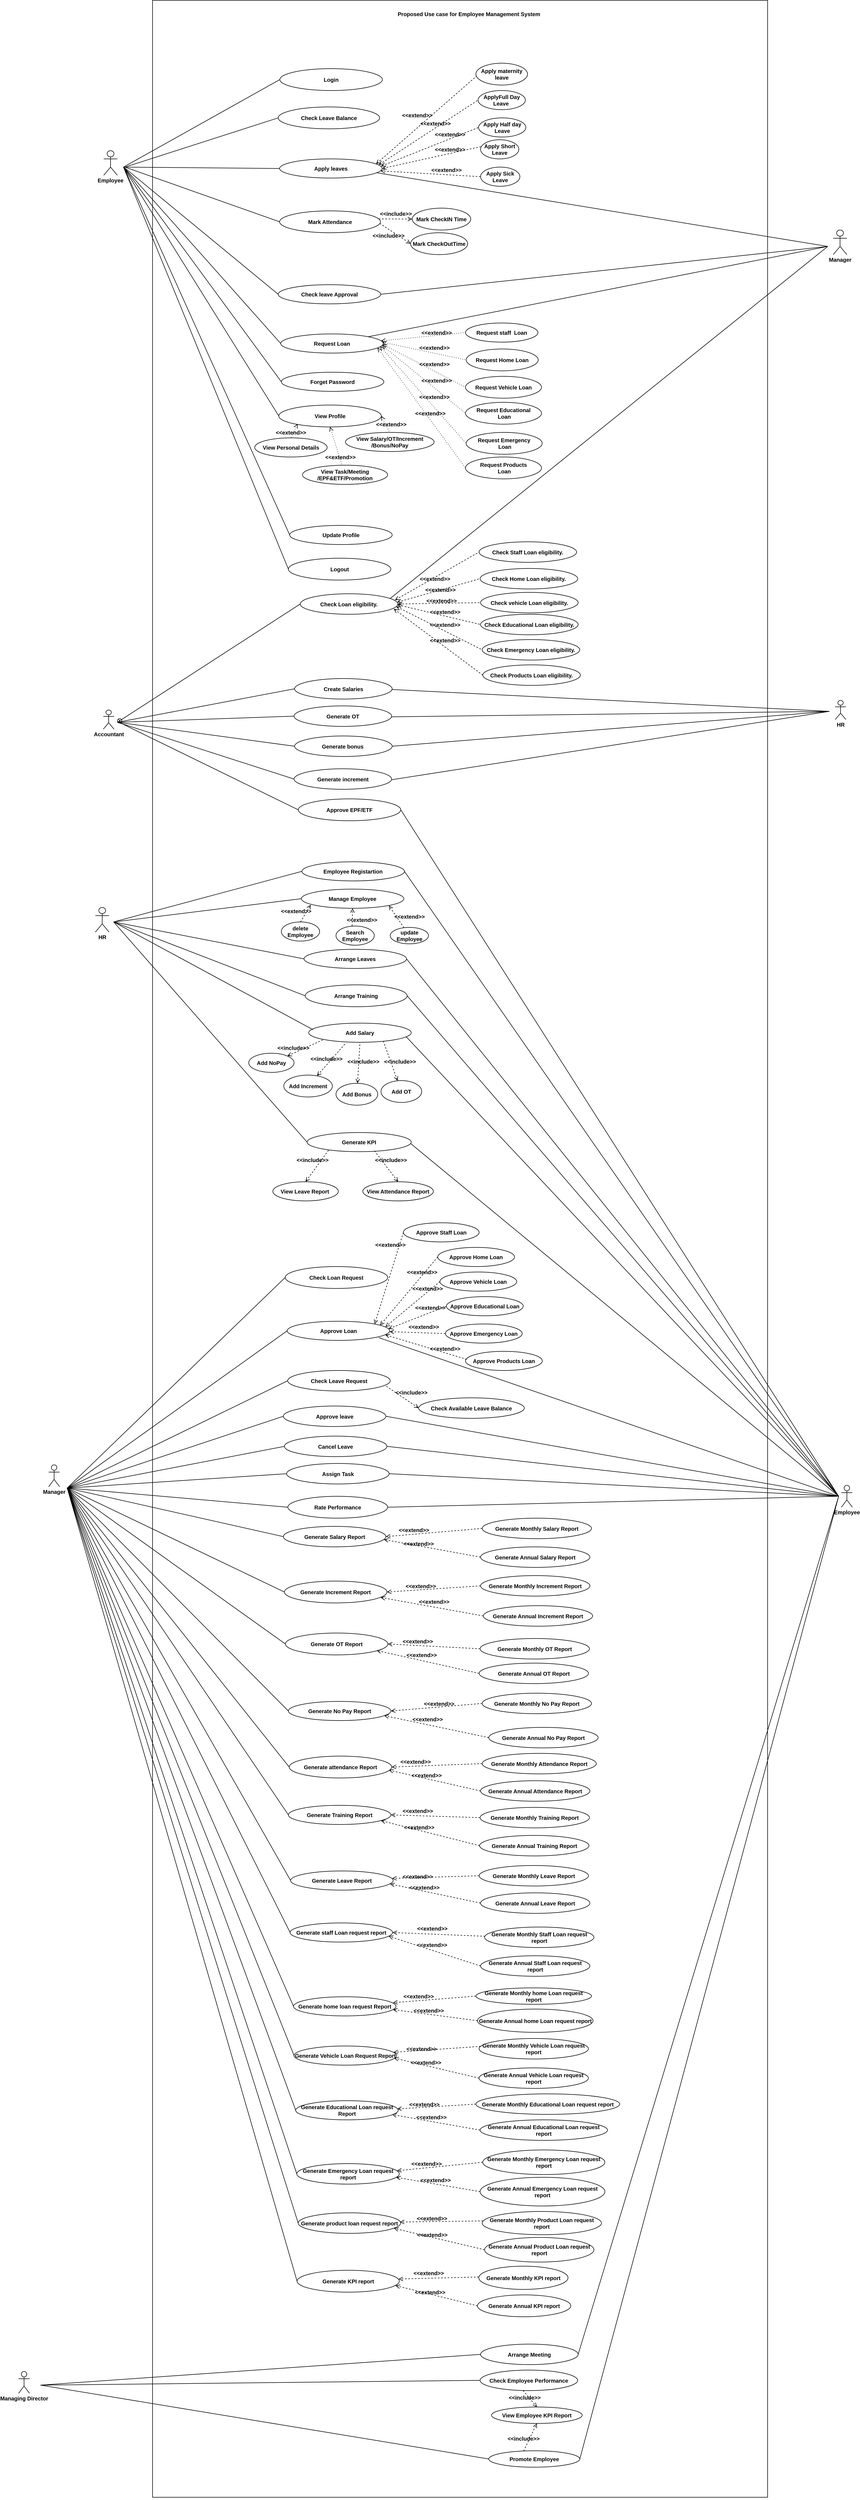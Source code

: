 <mxfile version="24.4.6" type="device" pages="2">
  <diagram name="Page-1" id="T4P2nmR42rPgNOde0ma3">
    <mxGraphModel dx="16924" dy="3480" grid="1" gridSize="10" guides="1" tooltips="1" connect="1" arrows="1" fold="1" page="1" pageScale="1" pageWidth="1654" pageHeight="2336" math="0" shadow="0">
      <root>
        <object label="" id="0">
          <mxCell />
        </object>
        <mxCell id="1" parent="0" />
        <mxCell id="F71kkK3N29jPOHGHF4Ug-2" value="Employee Registartion" style="ellipse;whiteSpace=wrap;html=1;fontSize=20;fontStyle=1;strokeWidth=2;" parent="1" vertex="1">
          <mxGeometry x="-8763.55" y="3230" width="375" height="70" as="geometry" />
        </mxCell>
        <mxCell id="F71kkK3N29jPOHGHF4Ug-8" value="Manage Employee" style="ellipse;whiteSpace=wrap;html=1;fontSize=20;fontStyle=1;strokeWidth=2;" parent="1" vertex="1">
          <mxGeometry x="-8765.62" y="3330" width="375" height="70" as="geometry" />
        </mxCell>
        <mxCell id="F71kkK3N29jPOHGHF4Ug-11" value="update Employee" style="ellipse;whiteSpace=wrap;html=1;fontSize=20;fontStyle=1;strokeWidth=2;" parent="1" vertex="1">
          <mxGeometry x="-8440.48" y="3470" width="140" height="60" as="geometry" />
        </mxCell>
        <mxCell id="F71kkK3N29jPOHGHF4Ug-13" value="delete Employee" style="ellipse;whiteSpace=wrap;html=1;fontSize=20;fontStyle=1;strokeWidth=2;" parent="1" vertex="1">
          <mxGeometry x="-8838.83" y="3450" width="140" height="70" as="geometry" />
        </mxCell>
        <mxCell id="F71kkK3N29jPOHGHF4Ug-15" value="Search Employee" style="ellipse;whiteSpace=wrap;html=1;fontSize=20;fontStyle=1;strokeWidth=2;" parent="1" vertex="1">
          <mxGeometry x="-8638.9" y="3465" width="140" height="70" as="geometry" />
        </mxCell>
        <mxCell id="F71kkK3N29jPOHGHF4Ug-22" value="Add Salary" style="ellipse;whiteSpace=wrap;html=1;fontSize=20;fontStyle=1;strokeWidth=2;" parent="1" vertex="1">
          <mxGeometry x="-8738.66" y="3820" width="375" height="70" as="geometry" />
        </mxCell>
        <mxCell id="F71kkK3N29jPOHGHF4Ug-24" value="Arrange Leaves" style="ellipse;whiteSpace=wrap;html=1;fontSize=20;fontStyle=1;strokeWidth=2;" parent="1" vertex="1">
          <mxGeometry x="-8755.84" y="3550" width="375" height="70" as="geometry" />
        </mxCell>
        <mxCell id="F71kkK3N29jPOHGHF4Ug-37" value="Employee&lt;br style=&quot;font-size: 20px;&quot;&gt;" style="shape=umlActor;verticalLabelPosition=bottom;verticalAlign=top;html=1;fontSize=20;fontStyle=1;strokeWidth=2;" parent="1" vertex="1">
          <mxGeometry x="-9488.63" y="630" width="50" height="90" as="geometry" />
        </mxCell>
        <mxCell id="F71kkK3N29jPOHGHF4Ug-40" value="Apply leaves" style="ellipse;whiteSpace=wrap;html=1;fontSize=20;fontStyle=1;strokeWidth=2;" parent="1" vertex="1">
          <mxGeometry x="-8845.11" y="660" width="375" height="70" as="geometry" />
        </mxCell>
        <mxCell id="F71kkK3N29jPOHGHF4Ug-41" value="Check leave Approval" style="ellipse;whiteSpace=wrap;html=1;fontSize=20;fontStyle=1;strokeWidth=2;" parent="1" vertex="1">
          <mxGeometry x="-8850.23" y="1120" width="375" height="70" as="geometry" />
        </mxCell>
        <mxCell id="F71kkK3N29jPOHGHF4Ug-43" value="Update Profile" style="ellipse;whiteSpace=wrap;html=1;fontSize=20;fontStyle=1;strokeWidth=2;" parent="1" vertex="1">
          <mxGeometry x="-8808.37" y="2000" width="375" height="70" as="geometry" />
        </mxCell>
        <mxCell id="Kiu_sgeR9yTWTMrZRUj6-10" value="Forget Password" style="ellipse;whiteSpace=wrap;html=1;fontSize=20;fontStyle=1;strokeWidth=2;" parent="1" vertex="1">
          <mxGeometry x="-8838.83" y="1440" width="375" height="70" as="geometry" />
        </mxCell>
        <mxCell id="Kiu_sgeR9yTWTMrZRUj6-15" value="Manager&lt;br style=&quot;font-size: 20px;&quot;&gt;" style="shape=umlActor;verticalLabelPosition=bottom;verticalAlign=top;html=1;fontSize=20;fontStyle=1;strokeWidth=2;" parent="1" vertex="1">
          <mxGeometry x="-9690" y="5435" width="40" height="80" as="geometry" />
        </mxCell>
        <mxCell id="Kiu_sgeR9yTWTMrZRUj6-25" value="Check Leave Request" style="ellipse;whiteSpace=wrap;html=1;fontSize=20;fontStyle=1;strokeWidth=2;" parent="1" vertex="1">
          <mxGeometry x="-8815.48" y="5090" width="375" height="75" as="geometry" />
        </mxCell>
        <mxCell id="Kiu_sgeR9yTWTMrZRUj6-27" value="Approve leave" style="ellipse;whiteSpace=wrap;html=1;fontSize=20;fontStyle=1;strokeWidth=2;" parent="1" vertex="1">
          <mxGeometry x="-8831.45" y="5220" width="375" height="75" as="geometry" />
        </mxCell>
        <mxCell id="Kiu_sgeR9yTWTMrZRUj6-30" value="Assign Task" style="ellipse;whiteSpace=wrap;html=1;fontSize=20;fontStyle=1;strokeWidth=2;" parent="1" vertex="1">
          <mxGeometry x="-8819.45" y="5430" width="375" height="75" as="geometry" />
        </mxCell>
        <mxCell id="Kiu_sgeR9yTWTMrZRUj6-37" value="Generate Salary Report" style="ellipse;whiteSpace=wrap;html=1;fontSize=20;fontStyle=1;strokeWidth=2;" parent="1" vertex="1">
          <mxGeometry x="-8831.45" y="5660" width="375" height="75" as="geometry" />
        </mxCell>
        <mxCell id="Kiu_sgeR9yTWTMrZRUj6-40" value="Request Loan" style="ellipse;whiteSpace=wrap;html=1;fontSize=20;fontStyle=1;strokeWidth=2;" parent="1" vertex="1">
          <mxGeometry x="-8841.06" y="1300" width="375" height="70" as="geometry" />
        </mxCell>
        <mxCell id="Kiu_sgeR9yTWTMrZRUj6-42" value="Managing Director" style="shape=umlActor;verticalLabelPosition=bottom;verticalAlign=top;html=1;fontSize=20;fontStyle=1;strokeWidth=2;" parent="1" vertex="1">
          <mxGeometry x="-9800" y="8750" width="40" height="80" as="geometry" />
        </mxCell>
        <mxCell id="Kiu_sgeR9yTWTMrZRUj6-44" value="Arrange Meeting" style="ellipse;whiteSpace=wrap;html=1;fontSize=20;fontStyle=1;strokeWidth=2;" parent="1" vertex="1">
          <mxGeometry x="-8110" y="8650" width="357" height="75" as="geometry" />
        </mxCell>
        <mxCell id="Kiu_sgeR9yTWTMrZRUj6-46" value="Check Employee Performance" style="ellipse;whiteSpace=wrap;html=1;fontSize=20;fontStyle=1;strokeWidth=2;" parent="1" vertex="1">
          <mxGeometry x="-8111.75" y="8745" width="357" height="75" as="geometry" />
        </mxCell>
        <mxCell id="Kiu_sgeR9yTWTMrZRUj6-48" value="Accountant" style="shape=umlActor;verticalLabelPosition=bottom;verticalAlign=top;html=1;fontSize=20;fontStyle=1;strokeWidth=2;" parent="1" vertex="1">
          <mxGeometry x="-9490" y="2675" width="39" height="70" as="geometry" />
        </mxCell>
        <mxCell id="Kiu_sgeR9yTWTMrZRUj6-49" value="Create Salaries" style="ellipse;whiteSpace=wrap;html=1;fontSize=20;fontStyle=1;strokeWidth=2;" parent="1" vertex="1">
          <mxGeometry x="-8790.37" y="2560" width="357" height="75" as="geometry" />
        </mxCell>
        <mxCell id="Kiu_sgeR9yTWTMrZRUj6-50" value="Generate OT" style="ellipse;whiteSpace=wrap;html=1;fontSize=20;fontStyle=1;strokeWidth=2;" parent="1" vertex="1">
          <mxGeometry x="-8792.34" y="2660" width="357" height="75" as="geometry" />
        </mxCell>
        <mxCell id="Kiu_sgeR9yTWTMrZRUj6-65" value="Check Loan eligibility." style="ellipse;whiteSpace=wrap;html=1;fontSize=20;fontStyle=1;strokeWidth=2;" parent="1" vertex="1">
          <mxGeometry x="-8769.7" y="2250" width="357" height="75" as="geometry" />
        </mxCell>
        <mxCell id="Kiu_sgeR9yTWTMrZRUj6-66" value="Approve Loan" style="ellipse;whiteSpace=wrap;html=1;fontSize=20;fontStyle=1;strokeWidth=2;" parent="1" vertex="1">
          <mxGeometry x="-8817.45" y="4910" width="375" height="70" as="geometry" />
        </mxCell>
        <mxCell id="Kiu_sgeR9yTWTMrZRUj6-95" value="&lt;font style=&quot;font-size: 20px;&quot;&gt;Proposed Use case for Employee Management System&lt;/font&gt;" style="text;html=1;align=center;verticalAlign=middle;resizable=0;points=[];autosize=1;strokeColor=none;fillColor=none;fontSize=20;fontStyle=1;strokeWidth=2;" parent="1" vertex="1">
          <mxGeometry x="-8412.7" y="110" width="520" height="40" as="geometry" />
        </mxCell>
        <mxCell id="1_gvQA9Mw1F-bFMWtdlo-2" value="&lt;font style=&quot;font-size: 20px;&quot;&gt;Generate attendance Report&lt;/font&gt;" style="ellipse;whiteSpace=wrap;html=1;fontSize=20;fontStyle=1;strokeWidth=2;" parent="1" vertex="1">
          <mxGeometry x="-8810.09" y="6500" width="375" height="80" as="geometry" />
        </mxCell>
        <mxCell id="1_gvQA9Mw1F-bFMWtdlo-3" value="&lt;font style=&quot;font-size: 20px;&quot;&gt;Generate OT Report&lt;/font&gt;" style="ellipse;whiteSpace=wrap;html=1;fontSize=20;fontStyle=1;strokeWidth=2;" parent="1" vertex="1">
          <mxGeometry x="-8824.09" y="6050" width="375" height="80" as="geometry" />
        </mxCell>
        <mxCell id="1_gvQA9Mw1F-bFMWtdlo-4" value="&lt;font style=&quot;font-size: 20px;&quot;&gt;Generate Increment Report&lt;/font&gt;" style="ellipse;whiteSpace=wrap;html=1;fontSize=20;fontStyle=1;strokeWidth=2;" parent="1" vertex="1">
          <mxGeometry x="-8827.59" y="5860" width="375" height="80" as="geometry" />
        </mxCell>
        <mxCell id="1_gvQA9Mw1F-bFMWtdlo-15" value="Add OT" style="ellipse;whiteSpace=wrap;html=1;fontSize=20;fontStyle=1;strokeWidth=2;" parent="1" vertex="1">
          <mxGeometry x="-8474.31" y="4030" width="149" height="80" as="geometry" />
        </mxCell>
        <mxCell id="1_gvQA9Mw1F-bFMWtdlo-16" value="Add Bonus" style="ellipse;whiteSpace=wrap;html=1;fontSize=20;fontStyle=1;strokeWidth=2;" parent="1" vertex="1">
          <mxGeometry x="-8638.9" y="4040" width="152.79" height="80" as="geometry" />
        </mxCell>
        <mxCell id="1_gvQA9Mw1F-bFMWtdlo-17" value="Add Increment" style="ellipse;whiteSpace=wrap;html=1;fontSize=20;fontStyle=1;strokeWidth=2;" parent="1" vertex="1">
          <mxGeometry x="-8829.91" y="4010" width="177.79" height="80" as="geometry" />
        </mxCell>
        <mxCell id="1_gvQA9Mw1F-bFMWtdlo-21" value="&lt;font style=&quot;font-size: 20px;&quot;&gt;Generate Training Report&lt;/font&gt;" style="ellipse;whiteSpace=wrap;html=1;fontSize=20;fontStyle=1;strokeWidth=2;" parent="1" vertex="1">
          <mxGeometry x="-8813.09" y="6680" width="375" height="70" as="geometry" />
        </mxCell>
        <mxCell id="1_gvQA9Mw1F-bFMWtdlo-22" value="&lt;font style=&quot;font-size: 20px;&quot;&gt;Generate Leave Report&lt;/font&gt;" style="ellipse;whiteSpace=wrap;html=1;fontSize=20;fontStyle=1;strokeWidth=2;" parent="1" vertex="1">
          <mxGeometry x="-8804.84" y="6920" width="375" height="70" as="geometry" />
        </mxCell>
        <mxCell id="1_gvQA9Mw1F-bFMWtdlo-23" value="ApplyFull Day Leave&amp;nbsp;" style="ellipse;whiteSpace=wrap;html=1;fontSize=20;fontStyle=1;strokeWidth=2;" parent="1" vertex="1">
          <mxGeometry x="-8119.12" y="410" width="173" height="70" as="geometry" />
        </mxCell>
        <mxCell id="1_gvQA9Mw1F-bFMWtdlo-24" value="Apply Half day Leave" style="ellipse;whiteSpace=wrap;html=1;fontSize=20;fontStyle=1;strokeWidth=2;" parent="1" vertex="1">
          <mxGeometry x="-8117.37" y="510" width="173" height="70" as="geometry" />
        </mxCell>
        <mxCell id="1_gvQA9Mw1F-bFMWtdlo-25" value="Apply Short Leave" style="ellipse;whiteSpace=wrap;html=1;fontSize=20;fontStyle=1;strokeWidth=2;" parent="1" vertex="1">
          <mxGeometry x="-8110" y="590" width="140" height="70" as="geometry" />
        </mxCell>
        <mxCell id="1_gvQA9Mw1F-bFMWtdlo-27" value="" style="endArrow=none;endSize=6;dashed=1;html=1;rounded=0;entryX=0;entryY=0.5;entryDx=0;entryDy=0;exitX=0.967;exitY=0.313;exitDx=0;exitDy=0;exitPerimeter=0;fontSize=20;endFill=0;startArrow=open;startFill=0;startSize=12;fontStyle=1;strokeWidth=2;" parent="1" source="F71kkK3N29jPOHGHF4Ug-40" target="1_gvQA9Mw1F-bFMWtdlo-23" edge="1">
          <mxGeometry width="160" relative="1" as="geometry">
            <mxPoint x="-8476.87" y="683.24" as="sourcePoint" />
            <mxPoint x="-8395.06" y="593.61" as="targetPoint" />
          </mxGeometry>
        </mxCell>
        <mxCell id="1_gvQA9Mw1F-bFMWtdlo-29" value="" style="endArrow=none;endSize=6;dashed=1;html=1;rounded=0;entryX=0.005;entryY=0.36;entryDx=0;entryDy=0;entryPerimeter=0;fontSize=20;endFill=0;startArrow=open;startFill=0;startSize=12;exitX=1;exitY=0.5;exitDx=0;exitDy=0;fontStyle=1;strokeWidth=2;" parent="1" source="F71kkK3N29jPOHGHF4Ug-40" target="1_gvQA9Mw1F-bFMWtdlo-25" edge="1">
          <mxGeometry width="160" relative="1" as="geometry">
            <mxPoint x="-8482.99" y="710" as="sourcePoint" />
            <mxPoint x="-8424.08" y="790" as="targetPoint" />
          </mxGeometry>
        </mxCell>
        <mxCell id="1_gvQA9Mw1F-bFMWtdlo-30" value="&lt;font style=&quot;font-size: 20px;&quot;&gt;Generate staff Loan request report&lt;/font&gt;" style="ellipse;whiteSpace=wrap;html=1;fontSize=20;fontStyle=1;strokeWidth=2;" parent="1" vertex="1">
          <mxGeometry x="-8806.8" y="7110" width="375" height="70" as="geometry" />
        </mxCell>
        <mxCell id="1_gvQA9Mw1F-bFMWtdlo-31" value="&lt;font style=&quot;font-size: 20px;&quot;&gt;Generate home loan request Report&lt;/font&gt;" style="ellipse;whiteSpace=wrap;html=1;fontSize=20;fontStyle=1;strokeWidth=2;" parent="1" vertex="1">
          <mxGeometry x="-8794.3" y="7380" width="375" height="70" as="geometry" />
        </mxCell>
        <mxCell id="1_gvQA9Mw1F-bFMWtdlo-32" value="&lt;font style=&quot;font-size: 20px;&quot;&gt;Generate Vehicle Loan Request Report&lt;/font&gt;" style="ellipse;whiteSpace=wrap;html=1;fontSize=20;fontStyle=1;strokeWidth=2;" parent="1" vertex="1">
          <mxGeometry x="-8792.3" y="7560" width="375" height="70" as="geometry" />
        </mxCell>
        <mxCell id="1_gvQA9Mw1F-bFMWtdlo-33" value="&lt;font style=&quot;font-size: 20px;&quot;&gt;Generate Educational Loan request Report&lt;/font&gt;" style="ellipse;whiteSpace=wrap;html=1;fontSize=20;fontStyle=1;strokeWidth=2;" parent="1" vertex="1">
          <mxGeometry x="-8786.3" y="7760" width="375" height="70" as="geometry" />
        </mxCell>
        <mxCell id="1_gvQA9Mw1F-bFMWtdlo-34" value="&lt;font style=&quot;font-size: 20px;&quot;&gt;Generate Emergency Loan request report&lt;/font&gt;" style="ellipse;whiteSpace=wrap;html=1;fontSize=20;fontStyle=1;strokeWidth=2;" parent="1" vertex="1">
          <mxGeometry x="-8782.3" y="7990" width="375" height="75" as="geometry" />
        </mxCell>
        <mxCell id="1_gvQA9Mw1F-bFMWtdlo-35" value="&lt;font style=&quot;font-size: 20px;&quot;&gt;Generate product loan request report&lt;/font&gt;" style="ellipse;whiteSpace=wrap;html=1;fontSize=20;fontStyle=1;strokeWidth=2;" parent="1" vertex="1">
          <mxGeometry x="-8777.3" y="8170" width="375" height="75" as="geometry" />
        </mxCell>
        <mxCell id="1_gvQA9Mw1F-bFMWtdlo-46" value="Generate bonus&amp;nbsp;" style="ellipse;whiteSpace=wrap;html=1;fontSize=20;fontStyle=1;strokeWidth=2;" parent="1" vertex="1">
          <mxGeometry x="-8790.37" y="2770" width="357" height="75" as="geometry" />
        </mxCell>
        <mxCell id="1_gvQA9Mw1F-bFMWtdlo-47" value="Generate increment" style="ellipse;whiteSpace=wrap;html=1;fontSize=20;fontStyle=1;strokeWidth=2;" parent="1" vertex="1">
          <mxGeometry x="-8792.34" y="2890" width="357" height="75" as="geometry" />
        </mxCell>
        <mxCell id="1_gvQA9Mw1F-bFMWtdlo-49" value="&amp;lt;&amp;lt;extend&amp;gt;&amp;gt;" style="text;html=1;align=center;verticalAlign=middle;resizable=0;points=[];autosize=1;strokeColor=none;fillColor=none;fontSize=20;fontStyle=1;strokeWidth=2;" parent="1" vertex="1">
          <mxGeometry x="-8287.11" y="605" width="130" height="40" as="geometry" />
        </mxCell>
        <mxCell id="1_gvQA9Mw1F-bFMWtdlo-51" value="&amp;lt;&amp;lt;extend&amp;gt;&amp;gt;" style="text;html=1;align=center;verticalAlign=middle;resizable=0;points=[];autosize=1;strokeColor=none;fillColor=none;fontSize=20;fontStyle=1;strokeWidth=2;" parent="1" vertex="1">
          <mxGeometry x="-8340.23" y="510" width="130" height="40" as="geometry" />
        </mxCell>
        <mxCell id="1_gvQA9Mw1F-bFMWtdlo-72" value="" style="endArrow=none;endFill=0;endSize=12;html=1;rounded=0;entryX=0;entryY=0.5;entryDx=0;entryDy=0;fontSize=20;fontStyle=1;strokeWidth=2;" parent="1" target="F71kkK3N29jPOHGHF4Ug-40" edge="1">
          <mxGeometry width="160" relative="1" as="geometry">
            <mxPoint x="-9415.29" y="690" as="sourcePoint" />
            <mxPoint x="-8405.29" y="690" as="targetPoint" />
          </mxGeometry>
        </mxCell>
        <mxCell id="1_gvQA9Mw1F-bFMWtdlo-73" value="" style="endArrow=none;endFill=0;endSize=12;html=1;rounded=0;entryX=0;entryY=0.5;entryDx=0;entryDy=0;fontSize=20;fontStyle=1;strokeWidth=2;" parent="1" target="F71kkK3N29jPOHGHF4Ug-41" edge="1">
          <mxGeometry width="160" relative="1" as="geometry">
            <mxPoint x="-9415.29" y="690" as="sourcePoint" />
            <mxPoint x="-8845.29" y="385" as="targetPoint" />
          </mxGeometry>
        </mxCell>
        <mxCell id="1_gvQA9Mw1F-bFMWtdlo-74" value="" style="endArrow=none;endFill=0;endSize=12;html=1;rounded=0;entryX=0;entryY=0.5;entryDx=0;entryDy=0;fontSize=20;fontStyle=1;strokeWidth=2;" parent="1" target="Kiu_sgeR9yTWTMrZRUj6-40" edge="1">
          <mxGeometry width="160" relative="1" as="geometry">
            <mxPoint x="-9415.29" y="690" as="sourcePoint" />
            <mxPoint x="-8835.29" y="395" as="targetPoint" />
          </mxGeometry>
        </mxCell>
        <mxCell id="1_gvQA9Mw1F-bFMWtdlo-113" value="" style="endArrow=none;endFill=0;endSize=12;html=1;rounded=0;entryX=0;entryY=0.5;entryDx=0;entryDy=0;fontSize=20;fontStyle=1;strokeWidth=2;" parent="1" target="Kiu_sgeR9yTWTMrZRUj6-49" edge="1">
          <mxGeometry width="160" relative="1" as="geometry">
            <mxPoint x="-9438.68" y="2720" as="sourcePoint" />
            <mxPoint x="-9278.68" y="2720" as="targetPoint" />
          </mxGeometry>
        </mxCell>
        <mxCell id="1_gvQA9Mw1F-bFMWtdlo-114" value="" style="endArrow=none;endFill=0;endSize=12;html=1;rounded=0;entryX=0;entryY=0.5;entryDx=0;entryDy=0;fontSize=20;fontStyle=1;strokeWidth=2;" parent="1" target="Kiu_sgeR9yTWTMrZRUj6-50" edge="1">
          <mxGeometry width="160" relative="1" as="geometry">
            <mxPoint x="-9438.68" y="2720" as="sourcePoint" />
            <mxPoint x="-9268.68" y="2720" as="targetPoint" />
          </mxGeometry>
        </mxCell>
        <mxCell id="1_gvQA9Mw1F-bFMWtdlo-115" value="" style="endArrow=none;endFill=0;endSize=12;html=1;rounded=0;entryX=0;entryY=0.5;entryDx=0;entryDy=0;fontSize=20;fontStyle=1;strokeWidth=2;" parent="1" target="1_gvQA9Mw1F-bFMWtdlo-46" edge="1">
          <mxGeometry width="160" relative="1" as="geometry">
            <mxPoint x="-9438.68" y="2720" as="sourcePoint" />
            <mxPoint x="-9268.68" y="2720" as="targetPoint" />
          </mxGeometry>
        </mxCell>
        <mxCell id="1_gvQA9Mw1F-bFMWtdlo-116" value="" style="endArrow=none;endFill=0;endSize=12;html=1;rounded=0;entryX=0;entryY=0.5;entryDx=0;entryDy=0;fontSize=20;fontStyle=1;strokeWidth=2;" parent="1" target="1_gvQA9Mw1F-bFMWtdlo-47" edge="1">
          <mxGeometry width="160" relative="1" as="geometry">
            <mxPoint x="-9438.68" y="2720" as="sourcePoint" />
            <mxPoint x="-9268.68" y="2720" as="targetPoint" />
          </mxGeometry>
        </mxCell>
        <mxCell id="1_gvQA9Mw1F-bFMWtdlo-117" value="" style="endArrow=none;startArrow=circlePlus;endFill=0;startFill=0;endSize=8;html=1;rounded=0;entryX=0;entryY=0.5;entryDx=0;entryDy=0;fontSize=20;fontStyle=1;strokeWidth=2;" parent="1" target="Kiu_sgeR9yTWTMrZRUj6-65" edge="1">
          <mxGeometry width="160" relative="1" as="geometry">
            <mxPoint x="-9438.68" y="2720" as="sourcePoint" />
            <mxPoint x="-9268.68" y="2720" as="targetPoint" />
            <Array as="points">
              <mxPoint x="-9438.68" y="2720" />
            </Array>
          </mxGeometry>
        </mxCell>
        <mxCell id="1_gvQA9Mw1F-bFMWtdlo-147" value="" style="endArrow=none;endFill=0;endSize=12;html=1;rounded=0;entryX=0;entryY=0.5;entryDx=0;entryDy=0;fontSize=20;fontStyle=1;strokeWidth=2;" parent="1" target="Kiu_sgeR9yTWTMrZRUj6-10" edge="1">
          <mxGeometry width="160" relative="1" as="geometry">
            <mxPoint x="-9415.29" y="690" as="sourcePoint" />
            <mxPoint x="-9235.29" y="690" as="targetPoint" />
          </mxGeometry>
        </mxCell>
        <mxCell id="1_gvQA9Mw1F-bFMWtdlo-148" value="" style="endArrow=none;endFill=0;endSize=12;html=1;rounded=0;entryX=0;entryY=0.5;entryDx=0;entryDy=0;fontSize=20;fontStyle=1;strokeWidth=2;" parent="1" target="F71kkK3N29jPOHGHF4Ug-43" edge="1">
          <mxGeometry width="160" relative="1" as="geometry">
            <mxPoint x="-9415.29" y="690" as="sourcePoint" />
            <mxPoint x="-9255.29" y="690" as="targetPoint" />
          </mxGeometry>
        </mxCell>
        <mxCell id="l3vJUugmlYN3g6FOaKyB-1" value="" style="endArrow=none;dashed=1;endFill=0;endSize=6;html=1;rounded=0;entryX=0;entryY=0.5;entryDx=0;entryDy=0;fontSize=20;exitX=0.989;exitY=0.383;exitDx=0;exitDy=0;startSize=12;startArrow=open;startFill=0;exitPerimeter=0;fontStyle=1;strokeWidth=2;" parent="1" source="F71kkK3N29jPOHGHF4Ug-40" target="1_gvQA9Mw1F-bFMWtdlo-24" edge="1">
          <mxGeometry width="160" relative="1" as="geometry">
            <mxPoint x="-8468.83" y="695" as="sourcePoint" />
            <mxPoint x="-8304.08" y="690" as="targetPoint" />
          </mxGeometry>
        </mxCell>
        <mxCell id="l3vJUugmlYN3g6FOaKyB-2" value="&amp;lt;&amp;lt;extend&amp;gt;&amp;gt;" style="text;html=1;align=center;verticalAlign=middle;resizable=0;points=[];autosize=1;strokeColor=none;fillColor=none;fontSize=20;fontStyle=1;strokeWidth=2;" parent="1" vertex="1">
          <mxGeometry x="-8287.11" y="550" width="130" height="40" as="geometry" />
        </mxCell>
        <mxCell id="l3vJUugmlYN3g6FOaKyB-3" value="Add NoPay" style="ellipse;whiteSpace=wrap;html=1;fontSize=20;fontStyle=1;strokeWidth=2;" parent="1" vertex="1">
          <mxGeometry x="-8958.13" y="3930" width="165.79" height="70" as="geometry" />
        </mxCell>
        <mxCell id="l3vJUugmlYN3g6FOaKyB-6" value="&lt;font style=&quot;font-size: 20px;&quot;&gt;Generate No Pay Report&lt;/font&gt;" style="ellipse;whiteSpace=wrap;html=1;fontSize=20;fontStyle=1;strokeWidth=2;" parent="1" vertex="1">
          <mxGeometry x="-8813.09" y="6300" width="375" height="70" as="geometry" />
        </mxCell>
        <mxCell id="l3vJUugmlYN3g6FOaKyB-12" value="&lt;font style=&quot;font-size: 20px;&quot;&gt;Generate Monthly Increment Report&lt;/font&gt;" style="ellipse;whiteSpace=wrap;html=1;fontSize=20;fontStyle=1;strokeWidth=2;" parent="1" vertex="1">
          <mxGeometry x="-8110" y="5840" width="400" height="75" as="geometry" />
        </mxCell>
        <mxCell id="l3vJUugmlYN3g6FOaKyB-13" value="&lt;font style=&quot;font-size: 20px;&quot;&gt;Generate Annual Increment Report&lt;/font&gt;" style="ellipse;whiteSpace=wrap;html=1;fontSize=20;fontStyle=1;strokeWidth=2;" parent="1" vertex="1">
          <mxGeometry x="-8100" y="5950" width="400" height="75" as="geometry" />
        </mxCell>
        <mxCell id="l3vJUugmlYN3g6FOaKyB-14" value="&lt;font style=&quot;font-size: 20px;&quot;&gt;Generate Monthly OT Report&lt;/font&gt;" style="ellipse;whiteSpace=wrap;html=1;fontSize=20;fontStyle=1;strokeWidth=2;" parent="1" vertex="1">
          <mxGeometry x="-8111.75" y="6070" width="400" height="75" as="geometry" />
        </mxCell>
        <mxCell id="l3vJUugmlYN3g6FOaKyB-15" value="&lt;font style=&quot;font-size: 20px;&quot;&gt;Generate Annual OT Report&lt;/font&gt;" style="ellipse;whiteSpace=wrap;html=1;fontSize=20;fontStyle=1;strokeWidth=2;" parent="1" vertex="1">
          <mxGeometry x="-8115.3" y="6160" width="400" height="75" as="geometry" />
        </mxCell>
        <mxCell id="l3vJUugmlYN3g6FOaKyB-16" value="&lt;font style=&quot;font-size: 20px;&quot;&gt;Generate Monthly No Pay Report&lt;/font&gt;" style="ellipse;whiteSpace=wrap;html=1;fontSize=20;fontStyle=1;strokeWidth=2;" parent="1" vertex="1">
          <mxGeometry x="-8104.13" y="6270" width="400" height="75" as="geometry" />
        </mxCell>
        <mxCell id="l3vJUugmlYN3g6FOaKyB-17" value="&lt;font style=&quot;font-size: 20px;&quot;&gt;Generate Annual No Pay Report&lt;/font&gt;" style="ellipse;whiteSpace=wrap;html=1;fontSize=20;fontStyle=1;strokeWidth=2;" parent="1" vertex="1">
          <mxGeometry x="-8080" y="6395" width="400" height="75" as="geometry" />
        </mxCell>
        <mxCell id="l3vJUugmlYN3g6FOaKyB-19" value="Generate Annual Attendance Report" style="ellipse;whiteSpace=wrap;html=1;fontSize=20;fontStyle=1;strokeWidth=2;" parent="1" vertex="1">
          <mxGeometry x="-8110" y="6590" width="400" height="75" as="geometry" />
        </mxCell>
        <mxCell id="l3vJUugmlYN3g6FOaKyB-20" value="&lt;font style=&quot;font-size: 20px;&quot;&gt;Generate Monthly Training Report&lt;/font&gt;" style="ellipse;whiteSpace=wrap;html=1;fontSize=20;fontStyle=1;strokeWidth=2;" parent="1" vertex="1">
          <mxGeometry x="-8111.75" y="6687.5" width="400" height="75" as="geometry" />
        </mxCell>
        <mxCell id="l3vJUugmlYN3g6FOaKyB-21" value="&lt;font style=&quot;font-size: 20px;&quot;&gt;Generate Annual Training Report&lt;/font&gt;" style="ellipse;whiteSpace=wrap;html=1;fontSize=20;fontStyle=1;strokeWidth=2;" parent="1" vertex="1">
          <mxGeometry x="-8113.5" y="6790" width="400" height="75" as="geometry" />
        </mxCell>
        <mxCell id="l3vJUugmlYN3g6FOaKyB-22" value="&lt;font style=&quot;font-size: 20px;&quot;&gt;Generate Monthly Leave Report&lt;/font&gt;" style="ellipse;whiteSpace=wrap;html=1;fontSize=20;fontStyle=1;strokeWidth=2;" parent="1" vertex="1">
          <mxGeometry x="-8115.3" y="6900" width="400" height="75" as="geometry" />
        </mxCell>
        <mxCell id="l3vJUugmlYN3g6FOaKyB-23" value="&lt;font style=&quot;font-size: 20px;&quot;&gt;Generate Annual Leave Report&lt;/font&gt;" style="ellipse;whiteSpace=wrap;html=1;fontSize=20;fontStyle=1;strokeWidth=2;" parent="1" vertex="1">
          <mxGeometry x="-8110" y="7000" width="400" height="75" as="geometry" />
        </mxCell>
        <mxCell id="l3vJUugmlYN3g6FOaKyB-24" value="&lt;font style=&quot;font-size: 20px;&quot;&gt;Generate Monthly Staff Loan request report&lt;/font&gt;" style="ellipse;whiteSpace=wrap;html=1;fontSize=20;fontStyle=1;strokeWidth=2;" parent="1" vertex="1">
          <mxGeometry x="-8095.34" y="7125" width="400" height="75" as="geometry" />
        </mxCell>
        <mxCell id="l3vJUugmlYN3g6FOaKyB-25" value="&lt;font style=&quot;font-size: 20px;&quot;&gt;Generate Annual Staff Loan request report&lt;/font&gt;" style="ellipse;whiteSpace=wrap;html=1;fontSize=20;fontStyle=1;strokeWidth=2;" parent="1" vertex="1">
          <mxGeometry x="-8110" y="7230" width="400" height="75" as="geometry" />
        </mxCell>
        <mxCell id="l3vJUugmlYN3g6FOaKyB-26" value="&lt;font style=&quot;font-size: 20px;&quot;&gt;Generate Monthly home Loan request report&lt;/font&gt;" style="ellipse;whiteSpace=wrap;html=1;fontSize=20;fontStyle=1;strokeWidth=2;" parent="1" vertex="1">
          <mxGeometry x="-8126.98" y="7347.5" width="422.85" height="60" as="geometry" />
        </mxCell>
        <mxCell id="l3vJUugmlYN3g6FOaKyB-27" value="&lt;font style=&quot;font-size: 20px;&quot;&gt;Generate Annual home Loan request report&lt;/font&gt;" style="ellipse;whiteSpace=wrap;html=1;fontSize=20;fontStyle=1;strokeWidth=2;" parent="1" vertex="1">
          <mxGeometry x="-8121.42" y="7425" width="422.85" height="85" as="geometry" />
        </mxCell>
        <mxCell id="l3vJUugmlYN3g6FOaKyB-28" value="&lt;font style=&quot;font-size: 20px;&quot;&gt;Generate Monthly Vehicle Loan request report&lt;/font&gt;" style="ellipse;whiteSpace=wrap;html=1;fontSize=20;fontStyle=1;strokeWidth=2;" parent="1" vertex="1">
          <mxGeometry x="-8115.55" y="7532.5" width="400" height="75" as="geometry" />
        </mxCell>
        <mxCell id="l3vJUugmlYN3g6FOaKyB-29" value="&lt;font style=&quot;font-size: 20px;&quot;&gt;Generate Annual Vehicle Loan request report&lt;/font&gt;" style="ellipse;whiteSpace=wrap;html=1;fontSize=20;fontStyle=1;strokeWidth=2;" parent="1" vertex="1">
          <mxGeometry x="-8115.55" y="7640" width="400" height="75" as="geometry" />
        </mxCell>
        <mxCell id="l3vJUugmlYN3g6FOaKyB-30" value="&lt;font style=&quot;font-size: 20px;&quot;&gt;Generate Monthly Educational Loan request report&lt;/font&gt;" style="ellipse;whiteSpace=wrap;html=1;fontSize=20;fontStyle=1;strokeWidth=2;" parent="1" vertex="1">
          <mxGeometry x="-8126.98" y="7735" width="526.09" height="75" as="geometry" />
        </mxCell>
        <mxCell id="l3vJUugmlYN3g6FOaKyB-31" value="&lt;font style=&quot;font-size: 20px;&quot;&gt;Generate Annual Educational Loan request report&lt;/font&gt;" style="ellipse;whiteSpace=wrap;html=1;fontSize=20;fontStyle=1;strokeWidth=2;" parent="1" vertex="1">
          <mxGeometry x="-8111.75" y="7830" width="466.09" height="75" as="geometry" />
        </mxCell>
        <mxCell id="l3vJUugmlYN3g6FOaKyB-32" value="&lt;font style=&quot;font-size: 20px;&quot;&gt;Generate Monthly Emergency Loan request report&lt;/font&gt;" style="ellipse;whiteSpace=wrap;html=1;fontSize=20;fontStyle=1;strokeWidth=2;" parent="1" vertex="1">
          <mxGeometry x="-8102" y="7940" width="446.6" height="90" as="geometry" />
        </mxCell>
        <mxCell id="l3vJUugmlYN3g6FOaKyB-33" value="&lt;font style=&quot;font-size: 20px;&quot;&gt;Generate Annual Emergency Loan request report&lt;/font&gt;" style="ellipse;whiteSpace=wrap;html=1;fontSize=20;fontStyle=1;strokeWidth=2;" parent="1" vertex="1">
          <mxGeometry x="-8111.75" y="8040" width="456.6" height="105" as="geometry" />
        </mxCell>
        <mxCell id="l3vJUugmlYN3g6FOaKyB-34" value="&lt;font style=&quot;font-size: 20px;&quot;&gt;Generate Monthly Product Loan request report&lt;/font&gt;" style="ellipse;whiteSpace=wrap;html=1;fontSize=20;fontStyle=1;strokeWidth=2;" parent="1" vertex="1">
          <mxGeometry x="-8104.13" y="8165" width="436.45" height="85" as="geometry" />
        </mxCell>
        <mxCell id="l3vJUugmlYN3g6FOaKyB-35" value="&lt;font style=&quot;font-size: 20px;&quot;&gt;Generate Annual Product Loan request report&lt;/font&gt;" style="ellipse;whiteSpace=wrap;html=1;fontSize=20;fontStyle=1;strokeWidth=2;" parent="1" vertex="1">
          <mxGeometry x="-8095.33" y="8260" width="400" height="90" as="geometry" />
        </mxCell>
        <mxCell id="l3vJUugmlYN3g6FOaKyB-41" value="&lt;font style=&quot;font-size: 20px;&quot;&gt;Generate Annual Salary Report&lt;/font&gt;" style="ellipse;whiteSpace=wrap;html=1;fontSize=20;fontStyle=1;strokeWidth=2;" parent="1" vertex="1">
          <mxGeometry x="-8110" y="5735" width="400" height="75" as="geometry" />
        </mxCell>
        <mxCell id="l3vJUugmlYN3g6FOaKyB-42" value="&lt;font style=&quot;font-size: 20px;&quot;&gt;Generate Monthly Salary Report&lt;/font&gt;" style="ellipse;whiteSpace=wrap;html=1;fontSize=20;fontStyle=1;strokeWidth=2;" parent="1" vertex="1">
          <mxGeometry x="-8104.12" y="5630" width="400" height="75" as="geometry" />
        </mxCell>
        <mxCell id="l3vJUugmlYN3g6FOaKyB-43" value="&lt;font style=&quot;font-size: 20px;&quot;&gt;Check Available Leave Balance&lt;/font&gt;" style="ellipse;whiteSpace=wrap;html=1;fontSize=20;fontStyle=1;strokeWidth=2;" parent="1" vertex="1">
          <mxGeometry x="-8336.64" y="5190" width="386.64" height="75" as="geometry" />
        </mxCell>
        <mxCell id="2l9gxJVeN8rWtBlAJ6Zl-11" value="&lt;font style=&quot;font-size: 20px;&quot;&gt;Check Loan Request&lt;/font&gt;" style="ellipse;whiteSpace=wrap;html=1;fontSize=20;fontStyle=1;strokeWidth=2;" parent="1" vertex="1">
          <mxGeometry x="-8824.71" y="4710" width="375" height="80" as="geometry" />
        </mxCell>
        <mxCell id="qywmRbYdawK2gE5V6afP-1" value="&lt;font style=&quot;font-size: 20px;&quot;&gt;View Profile&lt;/font&gt;" style="ellipse;whiteSpace=wrap;html=1;fontSize=20;fontStyle=1;strokeWidth=2;" parent="1" vertex="1">
          <mxGeometry x="-8848.11" y="1560" width="375" height="80" as="geometry" />
        </mxCell>
        <mxCell id="qywmRbYdawK2gE5V6afP-2" value="" style="endArrow=none;html=1;rounded=0;entryX=0;entryY=0.5;entryDx=0;entryDy=0;fontSize=20;fontStyle=1;strokeWidth=2;" parent="1" target="qywmRbYdawK2gE5V6afP-1" edge="1">
          <mxGeometry width="50" height="50" relative="1" as="geometry">
            <mxPoint x="-9416.29" y="690" as="sourcePoint" />
            <mxPoint x="-8906.29" y="1288.727" as="targetPoint" />
          </mxGeometry>
        </mxCell>
        <mxCell id="qywmRbYdawK2gE5V6afP-3" value="Approve Staff Loan" style="ellipse;whiteSpace=wrap;html=1;fontSize=20;fontStyle=1;strokeWidth=2;" parent="1" vertex="1">
          <mxGeometry x="-8392.3" y="4550" width="277" height="70" as="geometry" />
        </mxCell>
        <mxCell id="qywmRbYdawK2gE5V6afP-5" value="&lt;font style=&quot;font-size: 20px;&quot;&gt;Approve Home Loan&lt;/font&gt;" style="ellipse;whiteSpace=wrap;html=1;fontSize=20;fontStyle=1;strokeWidth=2;" parent="1" vertex="1">
          <mxGeometry x="-8266.76" y="4640" width="281" height="70" as="geometry" />
        </mxCell>
        <mxCell id="qywmRbYdawK2gE5V6afP-6" value="&lt;font style=&quot;font-size: 20px;&quot;&gt;Approve Vehicle Loan&lt;/font&gt;" style="ellipse;whiteSpace=wrap;html=1;fontSize=20;fontStyle=1;strokeWidth=2;" parent="1" vertex="1">
          <mxGeometry x="-8258.75" y="4730" width="281" height="70" as="geometry" />
        </mxCell>
        <mxCell id="qywmRbYdawK2gE5V6afP-7" value="&lt;font style=&quot;font-size: 20px;&quot;&gt;Approve Educational Loan&lt;/font&gt;" style="ellipse;whiteSpace=wrap;html=1;fontSize=20;fontStyle=1;strokeWidth=2;" parent="1" vertex="1">
          <mxGeometry x="-8234.99" y="4820" width="281" height="70" as="geometry" />
        </mxCell>
        <mxCell id="qywmRbYdawK2gE5V6afP-8" value="&lt;font style=&quot;font-size: 20px;&quot;&gt;Approve Emergency Loan&lt;/font&gt;" style="ellipse;whiteSpace=wrap;html=1;fontSize=20;fontStyle=1;strokeWidth=2;" parent="1" vertex="1">
          <mxGeometry x="-8238.64" y="4920" width="281" height="70" as="geometry" />
        </mxCell>
        <mxCell id="qywmRbYdawK2gE5V6afP-9" value="&lt;font style=&quot;font-size: 20px;&quot;&gt;Approve Products Loan&lt;/font&gt;" style="ellipse;whiteSpace=wrap;html=1;fontSize=20;fontStyle=1;strokeWidth=2;" parent="1" vertex="1">
          <mxGeometry x="-8165.12" y="5020" width="281" height="70" as="geometry" />
        </mxCell>
        <mxCell id="qywmRbYdawK2gE5V6afP-11" value="Request staff&amp;nbsp; Loan" style="ellipse;whiteSpace=wrap;html=1;fontSize=20;fontStyle=1;strokeWidth=2;" parent="1" vertex="1">
          <mxGeometry x="-8165.12" y="1260" width="265" height="70" as="geometry" />
        </mxCell>
        <mxCell id="qywmRbYdawK2gE5V6afP-12" value="&lt;font style=&quot;font-size: 20px;&quot;&gt;Request Home Loan&lt;/font&gt;" style="ellipse;whiteSpace=wrap;html=1;fontSize=20;fontStyle=1;strokeWidth=2;" parent="1" vertex="1">
          <mxGeometry x="-8162.62" y="1355" width="263.5" height="80" as="geometry" />
        </mxCell>
        <mxCell id="qywmRbYdawK2gE5V6afP-13" value="&lt;font style=&quot;font-size: 20px;&quot;&gt;Request Vehicle Loan&lt;/font&gt;" style="ellipse;whiteSpace=wrap;html=1;fontSize=20;fontStyle=1;strokeWidth=2;" parent="1" vertex="1">
          <mxGeometry x="-8165.12" y="1455" width="278" height="80" as="geometry" />
        </mxCell>
        <mxCell id="qywmRbYdawK2gE5V6afP-14" value="&lt;font style=&quot;font-size: 20px;&quot;&gt;Request&amp;nbsp;Educational&lt;br style=&quot;font-size: 20px;&quot;&gt;&amp;nbsp;Loan&lt;/font&gt;" style="ellipse;whiteSpace=wrap;html=1;fontSize=20;fontStyle=1;strokeWidth=2;" parent="1" vertex="1">
          <mxGeometry x="-8165.12" y="1550" width="278" height="80" as="geometry" />
        </mxCell>
        <mxCell id="qywmRbYdawK2gE5V6afP-15" value="&lt;font style=&quot;font-size: 20px;&quot;&gt;Request&amp;nbsp;Emergency&lt;br style=&quot;font-size: 20px;&quot;&gt;&amp;nbsp;Loan&lt;/font&gt;" style="ellipse;whiteSpace=wrap;html=1;fontSize=20;fontStyle=1;strokeWidth=2;" parent="1" vertex="1">
          <mxGeometry x="-8162.62" y="1660" width="278" height="80" as="geometry" />
        </mxCell>
        <mxCell id="qywmRbYdawK2gE5V6afP-16" value="&lt;font style=&quot;font-size: 20px;&quot;&gt;Request Products&lt;br style=&quot;font-size: 20px;&quot;&gt;&amp;nbsp;Loan&lt;/font&gt;" style="ellipse;whiteSpace=wrap;html=1;fontSize=20;fontStyle=1;strokeWidth=2;" parent="1" vertex="1">
          <mxGeometry x="-8165.12" y="1750" width="278" height="80" as="geometry" />
        </mxCell>
        <mxCell id="qywmRbYdawK2gE5V6afP-17" value="&lt;font style=&quot;font-size: 20px;&quot;&gt;Cancel Leave&lt;/font&gt;" style="ellipse;whiteSpace=wrap;html=1;fontSize=20;fontStyle=1;strokeWidth=2;" parent="1" vertex="1">
          <mxGeometry x="-8827.59" y="5330" width="375" height="75" as="geometry" />
        </mxCell>
        <mxCell id="qywmRbYdawK2gE5V6afP-18" value="&lt;font style=&quot;font-size: 20px;&quot;&gt;Logout&lt;/font&gt;" style="ellipse;whiteSpace=wrap;html=1;fontSize=20;fontStyle=1;strokeWidth=2;" parent="1" vertex="1">
          <mxGeometry x="-8813.09" y="2120" width="375" height="80" as="geometry" />
        </mxCell>
        <mxCell id="qywmRbYdawK2gE5V6afP-19" value="&lt;font style=&quot;font-size: 20px;&quot;&gt;Login&lt;/font&gt;" style="ellipse;whiteSpace=wrap;html=1;fontSize=20;fontStyle=1;strokeWidth=2;" parent="1" vertex="1">
          <mxGeometry x="-8844.23" y="330" width="375" height="80" as="geometry" />
        </mxCell>
        <mxCell id="qywmRbYdawK2gE5V6afP-20" value="" style="endArrow=none;html=1;rounded=0;entryX=0;entryY=0.5;entryDx=0;entryDy=0;fontSize=20;fontStyle=1;strokeWidth=2;" parent="1" target="qywmRbYdawK2gE5V6afP-19" edge="1">
          <mxGeometry width="50" height="50" relative="1" as="geometry">
            <mxPoint x="-9416.29" y="690" as="sourcePoint" />
            <mxPoint x="-8496.29" y="520" as="targetPoint" />
          </mxGeometry>
        </mxCell>
        <mxCell id="qywmRbYdawK2gE5V6afP-28" value="" style="endArrow=none;html=1;rounded=0;entryX=0;entryY=0.5;entryDx=0;entryDy=0;fontSize=20;fontStyle=1;strokeWidth=2;" parent="1" target="qywmRbYdawK2gE5V6afP-18" edge="1">
          <mxGeometry width="50" height="50" relative="1" as="geometry">
            <mxPoint x="-9416.29" y="690" as="sourcePoint" />
            <mxPoint x="-9386.29" y="940" as="targetPoint" />
          </mxGeometry>
        </mxCell>
        <mxCell id="qywmRbYdawK2gE5V6afP-29" value="" style="endArrow=none;dashed=1;html=1;dashPattern=1 3;strokeWidth=2;rounded=0;entryX=0;entryY=0.5;entryDx=0;entryDy=0;fontSize=20;startArrow=open;startFill=0;startSize=12;fontStyle=1" parent="1" target="qywmRbYdawK2gE5V6afP-12" edge="1">
          <mxGeometry width="50" height="50" relative="1" as="geometry">
            <mxPoint x="-8470.19" y="1330" as="sourcePoint" />
            <mxPoint x="-8417.92" y="1170" as="targetPoint" />
          </mxGeometry>
        </mxCell>
        <mxCell id="qywmRbYdawK2gE5V6afP-30" value="" style="endArrow=none;dashed=1;html=1;dashPattern=1 3;strokeWidth=2;rounded=0;entryX=0;entryY=0.5;entryDx=0;entryDy=0;exitX=0.979;exitY=0.363;exitDx=0;exitDy=0;exitPerimeter=0;fontSize=20;startArrow=open;startFill=0;startSize=12;fontStyle=1" parent="1" source="Kiu_sgeR9yTWTMrZRUj6-40" target="qywmRbYdawK2gE5V6afP-11" edge="1">
          <mxGeometry width="50" height="50" relative="1" as="geometry">
            <mxPoint x="-8470.365" y="1212.47" as="sourcePoint" />
            <mxPoint x="-8137.92" y="1105" as="targetPoint" />
          </mxGeometry>
        </mxCell>
        <mxCell id="qywmRbYdawK2gE5V6afP-31" value="" style="endArrow=none;dashed=1;html=1;dashPattern=1 3;strokeWidth=2;rounded=0;entryX=0;entryY=0.5;entryDx=0;entryDy=0;exitX=0.989;exitY=0.591;exitDx=0;exitDy=0;fontSize=20;startArrow=open;startFill=0;startSize=12;exitPerimeter=0;fontStyle=1" parent="1" source="Kiu_sgeR9yTWTMrZRUj6-40" target="qywmRbYdawK2gE5V6afP-14" edge="1">
          <mxGeometry width="50" height="50" relative="1" as="geometry">
            <mxPoint x="-8466.92" y="1225" as="sourcePoint" />
            <mxPoint x="-8127.92" y="1115" as="targetPoint" />
          </mxGeometry>
        </mxCell>
        <mxCell id="qywmRbYdawK2gE5V6afP-32" value="" style="endArrow=none;dashed=1;html=1;dashPattern=1 3;strokeWidth=2;rounded=0;entryX=0;entryY=0.5;entryDx=0;entryDy=0;exitX=0.97;exitY=0.648;exitDx=0;exitDy=0;exitPerimeter=0;fontSize=20;startArrow=open;startFill=0;startSize=12;fontStyle=1" parent="1" source="Kiu_sgeR9yTWTMrZRUj6-40" target="qywmRbYdawK2gE5V6afP-15" edge="1">
          <mxGeometry width="50" height="50" relative="1" as="geometry">
            <mxPoint x="-8466.655" y="1235.08" as="sourcePoint" />
            <mxPoint x="-8117.92" y="1125" as="targetPoint" />
          </mxGeometry>
        </mxCell>
        <mxCell id="qywmRbYdawK2gE5V6afP-33" value="" style="endArrow=none;dashed=1;html=1;dashPattern=1 3;strokeWidth=2;rounded=0;exitX=0.993;exitY=0.538;exitDx=0;exitDy=0;exitPerimeter=0;fontSize=20;startArrow=open;startFill=0;startSize=12;entryX=0;entryY=0.5;entryDx=0;entryDy=0;fontStyle=1" parent="1" source="Kiu_sgeR9yTWTMrZRUj6-40" target="qywmRbYdawK2gE5V6afP-13" edge="1">
          <mxGeometry width="50" height="50" relative="1" as="geometry">
            <mxPoint x="-8477.92" y="1240" as="sourcePoint" />
            <mxPoint x="-8147.92" y="1490" as="targetPoint" />
          </mxGeometry>
        </mxCell>
        <mxCell id="qywmRbYdawK2gE5V6afP-34" value="" style="endArrow=none;dashed=1;html=1;dashPattern=1 3;strokeWidth=2;rounded=0;entryX=0;entryY=0.5;entryDx=0;entryDy=0;exitX=0.944;exitY=0.719;exitDx=0;exitDy=0;exitPerimeter=0;fontSize=20;startArrow=open;startFill=0;startSize=12;fontStyle=1" parent="1" source="Kiu_sgeR9yTWTMrZRUj6-40" target="qywmRbYdawK2gE5V6afP-16" edge="1">
          <mxGeometry width="50" height="50" relative="1" as="geometry">
            <mxPoint x="-8482.025" y="1245.02" as="sourcePoint" />
            <mxPoint x="-8097.92" y="1145" as="targetPoint" />
          </mxGeometry>
        </mxCell>
        <mxCell id="qywmRbYdawK2gE5V6afP-37" value="&lt;font style=&quot;font-size: 20px;&quot;&gt;&amp;lt;&amp;lt;extend&amp;gt;&amp;gt;&lt;/font&gt;" style="text;html=1;align=center;verticalAlign=middle;resizable=0;points=[];autosize=1;strokeColor=none;fillColor=none;fontSize=20;fontStyle=1;strokeWidth=2;" parent="1" vertex="1">
          <mxGeometry x="-8336.06" y="1275" width="130" height="40" as="geometry" />
        </mxCell>
        <mxCell id="qywmRbYdawK2gE5V6afP-39" value="&lt;font style=&quot;font-size: 20px;&quot;&gt;&amp;lt;&amp;lt;extend&amp;gt;&amp;gt;&lt;/font&gt;" style="text;html=1;align=center;verticalAlign=middle;resizable=0;points=[];autosize=1;strokeColor=none;fillColor=none;fontSize=20;fontStyle=1;strokeWidth=2;" parent="1" vertex="1">
          <mxGeometry x="-8344.08" y="1330" width="130" height="40" as="geometry" />
        </mxCell>
        <mxCell id="qywmRbYdawK2gE5V6afP-40" value="&lt;font style=&quot;font-size: 20px;&quot;&gt;&amp;lt;&amp;lt;extend&amp;gt;&amp;gt;&lt;/font&gt;" style="text;html=1;align=center;verticalAlign=middle;resizable=0;points=[];autosize=1;strokeColor=none;fillColor=none;fontSize=20;fontStyle=1;strokeWidth=2;" parent="1" vertex="1">
          <mxGeometry x="-8344.21" y="1390" width="130" height="40" as="geometry" />
        </mxCell>
        <mxCell id="qywmRbYdawK2gE5V6afP-41" value="&lt;font style=&quot;font-size: 20px;&quot;&gt;&amp;lt;&amp;lt;extend&amp;gt;&amp;gt;&lt;/font&gt;" style="text;html=1;align=center;verticalAlign=middle;resizable=0;points=[];autosize=1;strokeColor=none;fillColor=none;fontSize=20;fontStyle=1;strokeWidth=2;" parent="1" vertex="1">
          <mxGeometry x="-8336.06" y="1450" width="130" height="40" as="geometry" />
        </mxCell>
        <mxCell id="qywmRbYdawK2gE5V6afP-42" value="&lt;font style=&quot;font-size: 20px;&quot;&gt;&amp;lt;&amp;lt;extend&amp;gt;&amp;gt;&lt;/font&gt;" style="text;html=1;align=center;verticalAlign=middle;resizable=0;points=[];autosize=1;strokeColor=none;fillColor=none;fontSize=20;fontStyle=1;strokeWidth=2;" parent="1" vertex="1">
          <mxGeometry x="-8344.08" y="1510" width="130" height="40" as="geometry" />
        </mxCell>
        <mxCell id="qywmRbYdawK2gE5V6afP-43" value="&lt;font style=&quot;font-size: 20px;&quot;&gt;&amp;lt;&amp;lt;extend&amp;gt;&amp;gt;&lt;/font&gt;" style="text;html=1;align=center;verticalAlign=middle;resizable=0;points=[];autosize=1;strokeColor=none;fillColor=none;fontSize=20;fontStyle=1;strokeWidth=2;" parent="1" vertex="1">
          <mxGeometry x="-8358.88" y="1570" width="130" height="40" as="geometry" />
        </mxCell>
        <mxCell id="N79VtsKuw5ZeEQ9tOyzD-1" value="Check Staff Loan eligibility." style="ellipse;whiteSpace=wrap;html=1;fontSize=20;fontStyle=1;strokeWidth=2;" parent="1" vertex="1">
          <mxGeometry x="-8115.55" y="2060" width="357" height="75" as="geometry" />
        </mxCell>
        <mxCell id="N79VtsKuw5ZeEQ9tOyzD-3" value="Check Home Loan eligibility." style="ellipse;whiteSpace=wrap;html=1;fontSize=20;fontStyle=1;strokeWidth=2;" parent="1" vertex="1">
          <mxGeometry x="-8111.75" y="2157.5" width="357" height="75" as="geometry" />
        </mxCell>
        <mxCell id="N79VtsKuw5ZeEQ9tOyzD-4" value="Check vehicle Loan eligibility." style="ellipse;whiteSpace=wrap;html=1;fontSize=20;fontStyle=1;strokeWidth=2;" parent="1" vertex="1">
          <mxGeometry x="-8110" y="2245" width="357" height="75" as="geometry" />
        </mxCell>
        <mxCell id="N79VtsKuw5ZeEQ9tOyzD-5" value="Check Educational Loan eligibility." style="ellipse;whiteSpace=wrap;html=1;fontSize=20;fontStyle=1;strokeWidth=2;" parent="1" vertex="1">
          <mxGeometry x="-8110" y="2325" width="357" height="75" as="geometry" />
        </mxCell>
        <mxCell id="N79VtsKuw5ZeEQ9tOyzD-6" value="Check Emergency Loan eligibility." style="ellipse;whiteSpace=wrap;html=1;fontSize=20;fontStyle=1;strokeWidth=2;" parent="1" vertex="1">
          <mxGeometry x="-8104.13" y="2417.5" width="357" height="75" as="geometry" />
        </mxCell>
        <mxCell id="N79VtsKuw5ZeEQ9tOyzD-7" value="Check Products Loan eligibility." style="ellipse;whiteSpace=wrap;html=1;fontSize=20;fontStyle=1;strokeWidth=2;" parent="1" vertex="1">
          <mxGeometry x="-8102" y="2510" width="357" height="75" as="geometry" />
        </mxCell>
        <mxCell id="N79VtsKuw5ZeEQ9tOyzD-8" value="" style="endArrow=none;dashed=1;html=1;strokeWidth=2;rounded=0;entryX=0;entryY=0.5;entryDx=0;entryDy=0;exitX=0.971;exitY=0.311;exitDx=0;exitDy=0;exitPerimeter=0;startArrow=open;startFill=0;startSize=12;fontSize=20;fontStyle=1" parent="1" source="Kiu_sgeR9yTWTMrZRUj6-65" target="N79VtsKuw5ZeEQ9tOyzD-1" edge="1">
          <mxGeometry width="50" height="50" relative="1" as="geometry">
            <mxPoint x="-8415.2" y="2280" as="sourcePoint" />
            <mxPoint x="-8365.2" y="2230" as="targetPoint" />
          </mxGeometry>
        </mxCell>
        <mxCell id="N79VtsKuw5ZeEQ9tOyzD-9" value="" style="endArrow=none;dashed=1;html=1;strokeWidth=2;rounded=0;entryX=0;entryY=0.5;entryDx=0;entryDy=0;startArrow=open;startFill=0;startSize=12;fontSize=20;fontStyle=1" parent="1" target="N79VtsKuw5ZeEQ9tOyzD-5" edge="1">
          <mxGeometry width="50" height="50" relative="1" as="geometry">
            <mxPoint x="-8415.2" y="2290" as="sourcePoint" />
            <mxPoint x="-8174.2" y="1968" as="targetPoint" />
          </mxGeometry>
        </mxCell>
        <mxCell id="N79VtsKuw5ZeEQ9tOyzD-10" value="" style="endArrow=none;dashed=1;html=1;strokeWidth=2;rounded=0;entryX=0;entryY=0.5;entryDx=0;entryDy=0;exitX=0.992;exitY=0.415;exitDx=0;exitDy=0;exitPerimeter=0;startArrow=open;startFill=0;startSize=12;fontSize=20;fontStyle=1" parent="1" source="Kiu_sgeR9yTWTMrZRUj6-65" target="N79VtsKuw5ZeEQ9tOyzD-3" edge="1">
          <mxGeometry width="50" height="50" relative="1" as="geometry">
            <mxPoint x="-8415.2" y="2290" as="sourcePoint" />
            <mxPoint x="-8181.7" y="1978" as="targetPoint" />
          </mxGeometry>
        </mxCell>
        <mxCell id="N79VtsKuw5ZeEQ9tOyzD-11" value="" style="endArrow=none;dashed=1;html=1;strokeWidth=2;rounded=0;entryX=0;entryY=0.5;entryDx=0;entryDy=0;exitX=1;exitY=0.5;exitDx=0;exitDy=0;startArrow=open;startFill=0;startSize=12;fontSize=20;fontStyle=1" parent="1" source="Kiu_sgeR9yTWTMrZRUj6-65" target="N79VtsKuw5ZeEQ9tOyzD-4" edge="1">
          <mxGeometry width="50" height="50" relative="1" as="geometry">
            <mxPoint x="-8385.2" y="2310" as="sourcePoint" />
            <mxPoint x="-8154.2" y="1988" as="targetPoint" />
          </mxGeometry>
        </mxCell>
        <mxCell id="N79VtsKuw5ZeEQ9tOyzD-12" value="" style="endArrow=none;dashed=1;html=1;strokeWidth=2;rounded=0;entryX=0;entryY=0.5;entryDx=0;entryDy=0;exitX=0.984;exitY=0.623;exitDx=0;exitDy=0;exitPerimeter=0;startArrow=open;startFill=0;startSize=12;fontSize=20;fontStyle=1" parent="1" source="Kiu_sgeR9yTWTMrZRUj6-65" target="N79VtsKuw5ZeEQ9tOyzD-6" edge="1">
          <mxGeometry width="50" height="50" relative="1" as="geometry">
            <mxPoint x="-8415.2" y="2290" as="sourcePoint" />
            <mxPoint x="-8175.2" y="2450" as="targetPoint" />
          </mxGeometry>
        </mxCell>
        <mxCell id="N79VtsKuw5ZeEQ9tOyzD-13" value="" style="endArrow=none;dashed=1;html=1;strokeWidth=2;rounded=0;exitX=0.958;exitY=0.733;exitDx=0;exitDy=0;exitPerimeter=0;startArrow=open;startFill=0;startSize=12;entryX=0;entryY=0.5;entryDx=0;entryDy=0;fontSize=20;fontStyle=1" parent="1" source="Kiu_sgeR9yTWTMrZRUj6-65" target="N79VtsKuw5ZeEQ9tOyzD-7" edge="1">
          <mxGeometry width="50" height="50" relative="1" as="geometry">
            <mxPoint x="-8425.2" y="2300" as="sourcePoint" />
            <mxPoint x="-8155.2" y="2600" as="targetPoint" />
          </mxGeometry>
        </mxCell>
        <mxCell id="4M92p2UmULwdYSb-Y5CH-1" value="&amp;lt;&amp;lt;extend&amp;gt;&amp;gt;" style="text;html=1;align=center;verticalAlign=middle;resizable=0;points=[];autosize=1;strokeColor=none;fillColor=none;fontSize=20;fontStyle=1;strokeWidth=2;" parent="1" vertex="1">
          <mxGeometry x="-8342.19" y="2175" width="130" height="40" as="geometry" />
        </mxCell>
        <mxCell id="4M92p2UmULwdYSb-Y5CH-2" value="&amp;lt;&amp;lt;extend&amp;gt;&amp;gt;" style="text;html=1;align=center;verticalAlign=middle;resizable=0;points=[];autosize=1;strokeColor=none;fillColor=none;fontSize=20;fontStyle=1;strokeWidth=2;" parent="1" vertex="1">
          <mxGeometry x="-8318.04" y="2255" width="130" height="40" as="geometry" />
        </mxCell>
        <mxCell id="4M92p2UmULwdYSb-Y5CH-3" value="&amp;lt;&amp;lt;extend&amp;gt;&amp;gt;" style="text;html=1;align=center;verticalAlign=middle;resizable=0;points=[];autosize=1;strokeColor=none;fillColor=none;fontSize=20;fontStyle=1;strokeWidth=2;" parent="1" vertex="1">
          <mxGeometry x="-8305.48" y="2296" width="130" height="40" as="geometry" />
        </mxCell>
        <mxCell id="4M92p2UmULwdYSb-Y5CH-4" value="&amp;lt;&amp;lt;extend&amp;gt;&amp;gt;" style="text;html=1;align=center;verticalAlign=middle;resizable=0;points=[];autosize=1;strokeColor=none;fillColor=none;fontSize=20;fontStyle=1;strokeWidth=2;" parent="1" vertex="1">
          <mxGeometry x="-8305.48" y="2342.5" width="130" height="40" as="geometry" />
        </mxCell>
        <mxCell id="4M92p2UmULwdYSb-Y5CH-5" value="&amp;lt;&amp;lt;extend&amp;gt;&amp;gt;" style="text;html=1;align=center;verticalAlign=middle;resizable=0;points=[];autosize=1;strokeColor=none;fillColor=none;fontSize=20;fontStyle=1;strokeWidth=2;" parent="1" vertex="1">
          <mxGeometry x="-8305.48" y="2400" width="130" height="40" as="geometry" />
        </mxCell>
        <mxCell id="4M92p2UmULwdYSb-Y5CH-7" value="&amp;lt;&amp;lt;extend&amp;gt;&amp;gt;" style="text;html=1;align=center;verticalAlign=middle;resizable=0;points=[];autosize=1;strokeColor=none;fillColor=none;fontSize=20;fontStyle=1;strokeWidth=2;" parent="1" vertex="1">
          <mxGeometry x="-8322.29" y="2215" width="130" height="40" as="geometry" />
        </mxCell>
        <mxCell id="4M92p2UmULwdYSb-Y5CH-24" value="HR" style="shape=umlActor;verticalLabelPosition=bottom;verticalAlign=top;html=1;fontSize=20;fontStyle=1;strokeWidth=2;" parent="1" vertex="1">
          <mxGeometry x="-9519.06" y="3397" width="50" height="90" as="geometry" />
        </mxCell>
        <mxCell id="4M92p2UmULwdYSb-Y5CH-25" value="&lt;font style=&quot;font-size: 20px;&quot;&gt;Generate KPI report&lt;/font&gt;" style="ellipse;whiteSpace=wrap;html=1;fontSize=20;fontStyle=1;strokeWidth=2;" parent="1" vertex="1">
          <mxGeometry x="-8781.3" y="8380" width="374" height="80" as="geometry" />
        </mxCell>
        <mxCell id="4M92p2UmULwdYSb-Y5CH-26" value="&lt;font style=&quot;font-size: 20px;&quot;&gt;Generate Monthly KPI report&lt;/font&gt;" style="ellipse;whiteSpace=wrap;html=1;fontSize=20;fontStyle=1;strokeWidth=2;" parent="1" vertex="1">
          <mxGeometry x="-8116.45" y="8365" width="326.45" height="85" as="geometry" />
        </mxCell>
        <mxCell id="4M92p2UmULwdYSb-Y5CH-27" value="&lt;font style=&quot;font-size: 20px;&quot;&gt;Generate Annual KPI report&lt;/font&gt;" style="ellipse;whiteSpace=wrap;html=1;fontSize=20;fontStyle=1;strokeWidth=2;" parent="1" vertex="1">
          <mxGeometry x="-8121.42" y="8470" width="341.42" height="80" as="geometry" />
        </mxCell>
        <mxCell id="4M92p2UmULwdYSb-Y5CH-28" value="&lt;font style=&quot;font-size: 20px;&quot;&gt;Generate KPI&lt;/font&gt;" style="ellipse;whiteSpace=wrap;html=1;fontSize=20;fontStyle=1;strokeWidth=2;" parent="1" vertex="1">
          <mxGeometry x="-8744.66" y="4220" width="381" height="70" as="geometry" />
        </mxCell>
        <mxCell id="4M92p2UmULwdYSb-Y5CH-58" value="" style="endArrow=open;dashed=1;html=1;rounded=0;exitX=0;exitY=0.5;exitDx=0;exitDy=0;entryX=1;entryY=0.5;entryDx=0;entryDy=0;endFill=0;endSize=12;fontSize=20;fontStyle=1;strokeWidth=2;" parent="1" source="l3vJUugmlYN3g6FOaKyB-42" target="Kiu_sgeR9yTWTMrZRUj6-37" edge="1">
          <mxGeometry width="50" height="50" relative="1" as="geometry">
            <mxPoint x="-8480.45" y="6170" as="sourcePoint" />
            <mxPoint x="-8430.45" y="6120" as="targetPoint" />
          </mxGeometry>
        </mxCell>
        <mxCell id="4M92p2UmULwdYSb-Y5CH-59" value="" style="endArrow=open;dashed=1;html=1;rounded=0;exitX=0;exitY=0.5;exitDx=0;exitDy=0;entryX=0.981;entryY=0.644;entryDx=0;entryDy=0;endFill=0;endSize=12;entryPerimeter=0;fontSize=20;fontStyle=1;strokeWidth=2;" parent="1" source="l3vJUugmlYN3g6FOaKyB-41" target="Kiu_sgeR9yTWTMrZRUj6-37" edge="1">
          <mxGeometry width="50" height="50" relative="1" as="geometry">
            <mxPoint x="-9105.45" y="5683" as="sourcePoint" />
            <mxPoint x="-8821.45" y="5708" as="targetPoint" />
          </mxGeometry>
        </mxCell>
        <mxCell id="4M92p2UmULwdYSb-Y5CH-62" value="" style="endArrow=open;dashed=1;html=1;rounded=0;exitX=0;exitY=0.5;exitDx=0;exitDy=0;entryX=1;entryY=0.5;entryDx=0;entryDy=0;endFill=0;endSize=12;fontSize=20;fontStyle=1;strokeWidth=2;" parent="1" source="l3vJUugmlYN3g6FOaKyB-12" target="1_gvQA9Mw1F-bFMWtdlo-4" edge="1">
          <mxGeometry width="50" height="50" relative="1" as="geometry">
            <mxPoint x="-9094.09" y="5848" as="sourcePoint" />
            <mxPoint x="-8804.09" y="5750" as="targetPoint" />
          </mxGeometry>
        </mxCell>
        <mxCell id="4M92p2UmULwdYSb-Y5CH-63" value="" style="endArrow=open;dashed=1;html=1;rounded=0;exitX=0;exitY=0.5;exitDx=0;exitDy=0;endFill=0;endSize=12;fontSize=20;fontStyle=1;strokeWidth=2;" parent="1" source="l3vJUugmlYN3g6FOaKyB-13" edge="1">
          <mxGeometry width="50" height="50" relative="1" as="geometry">
            <mxPoint x="-9099.09" y="5938" as="sourcePoint" />
            <mxPoint x="-8475.28" y="5920" as="targetPoint" />
          </mxGeometry>
        </mxCell>
        <mxCell id="4M92p2UmULwdYSb-Y5CH-64" value="" style="endArrow=open;dashed=1;html=1;rounded=0;exitX=0;exitY=0.5;exitDx=0;exitDy=0;entryX=1;entryY=0.5;entryDx=0;entryDy=0;endFill=0;endSize=12;fontSize=20;fontStyle=1;strokeWidth=2;" parent="1" source="l3vJUugmlYN3g6FOaKyB-14" target="1_gvQA9Mw1F-bFMWtdlo-3" edge="1">
          <mxGeometry width="50" height="50" relative="1" as="geometry">
            <mxPoint x="-9089.09" y="5948" as="sourcePoint" />
            <mxPoint x="-8808.09" y="5920" as="targetPoint" />
          </mxGeometry>
        </mxCell>
        <mxCell id="4M92p2UmULwdYSb-Y5CH-65" value="" style="endArrow=open;dashed=1;html=1;rounded=0;exitX=0;exitY=0.5;exitDx=0;exitDy=0;entryX=0.89;entryY=0.8;entryDx=0;entryDy=0;entryPerimeter=0;endFill=0;endSize=12;fontSize=20;fontStyle=1;strokeWidth=2;" parent="1" source="l3vJUugmlYN3g6FOaKyB-15" target="1_gvQA9Mw1F-bFMWtdlo-3" edge="1">
          <mxGeometry width="50" height="50" relative="1" as="geometry">
            <mxPoint x="-9079.09" y="5958" as="sourcePoint" />
            <mxPoint x="-8813.09" y="6090" as="targetPoint" />
          </mxGeometry>
        </mxCell>
        <mxCell id="4M92p2UmULwdYSb-Y5CH-66" value="" style="endArrow=open;dashed=1;html=1;rounded=0;exitX=0;exitY=0.5;exitDx=0;exitDy=0;entryX=1;entryY=0.5;entryDx=0;entryDy=0;endFill=0;endSize=12;fontSize=20;fontStyle=1;strokeWidth=2;" parent="1" source="l3vJUugmlYN3g6FOaKyB-16" target="l3vJUugmlYN3g6FOaKyB-6" edge="1">
          <mxGeometry width="50" height="50" relative="1" as="geometry">
            <mxPoint x="-9102.09" y="6208" as="sourcePoint" />
            <mxPoint x="-8811.09" y="6106" as="targetPoint" />
          </mxGeometry>
        </mxCell>
        <mxCell id="4M92p2UmULwdYSb-Y5CH-67" value="" style="endArrow=open;dashed=1;html=1;rounded=0;exitX=0;exitY=0.5;exitDx=0;exitDy=0;entryX=0.935;entryY=0.743;entryDx=0;entryDy=0;endFill=0;endSize=12;entryPerimeter=0;fontSize=20;fontStyle=1;strokeWidth=2;" parent="1" source="l3vJUugmlYN3g6FOaKyB-17" target="l3vJUugmlYN3g6FOaKyB-6" edge="1">
          <mxGeometry width="50" height="50" relative="1" as="geometry">
            <mxPoint x="-9103.09" y="6328" as="sourcePoint" />
            <mxPoint x="-8803.09" y="6345" as="targetPoint" />
          </mxGeometry>
        </mxCell>
        <mxCell id="4M92p2UmULwdYSb-Y5CH-69" value="" style="endArrow=open;dashed=1;html=1;rounded=0;exitX=0;exitY=0.5;exitDx=0;exitDy=0;entryX=0.973;entryY=0.643;entryDx=0;entryDy=0;endFill=0;endSize=12;entryPerimeter=0;fontSize=20;fontStyle=1;strokeWidth=2;" parent="1" source="l3vJUugmlYN3g6FOaKyB-19" target="1_gvQA9Mw1F-bFMWtdlo-2" edge="1">
          <mxGeometry width="50" height="50" relative="1" as="geometry">
            <mxPoint x="-9083.09" y="6348" as="sourcePoint" />
            <mxPoint x="-8783.09" y="6365" as="targetPoint" />
          </mxGeometry>
        </mxCell>
        <mxCell id="4M92p2UmULwdYSb-Y5CH-70" value="" style="endArrow=open;dashed=1;html=1;rounded=0;exitX=0;exitY=0.5;exitDx=0;exitDy=0;entryX=1;entryY=0.5;entryDx=0;entryDy=0;endFill=0;endSize=12;fontSize=20;fontStyle=1;strokeWidth=2;" parent="1" source="l3vJUugmlYN3g6FOaKyB-20" target="1_gvQA9Mw1F-bFMWtdlo-21" edge="1">
          <mxGeometry width="50" height="50" relative="1" as="geometry">
            <mxPoint x="-9090.84" y="6568" as="sourcePoint" />
            <mxPoint x="-8797.84" y="6450" as="targetPoint" />
          </mxGeometry>
        </mxCell>
        <mxCell id="4M92p2UmULwdYSb-Y5CH-71" value="" style="endArrow=open;dashed=1;html=1;rounded=0;exitX=0;exitY=0.5;exitDx=0;exitDy=0;endFill=0;endSize=12;entryX=0.903;entryY=0.8;entryDx=0;entryDy=0;entryPerimeter=0;fontSize=20;fontStyle=1;strokeWidth=2;" parent="1" source="l3vJUugmlYN3g6FOaKyB-21" target="1_gvQA9Mw1F-bFMWtdlo-21" edge="1">
          <mxGeometry width="50" height="50" relative="1" as="geometry">
            <mxPoint x="-9080.84" y="6578" as="sourcePoint" />
            <mxPoint x="-8800.84" y="6730" as="targetPoint" />
          </mxGeometry>
        </mxCell>
        <mxCell id="4M92p2UmULwdYSb-Y5CH-72" value="" style="endArrow=open;dashed=1;html=1;rounded=0;exitX=0;exitY=0.5;exitDx=0;exitDy=0;entryX=0.99;entryY=0.389;entryDx=0;entryDy=0;entryPerimeter=0;endFill=0;endSize=12;fontSize=20;fontStyle=1;strokeWidth=2;" parent="1" source="l3vJUugmlYN3g6FOaKyB-22" target="1_gvQA9Mw1F-bFMWtdlo-22" edge="1">
          <mxGeometry width="50" height="50" relative="1" as="geometry">
            <mxPoint x="-9082.84" y="6820" as="sourcePoint" />
            <mxPoint x="-8790.84" y="6740" as="targetPoint" />
          </mxGeometry>
        </mxCell>
        <mxCell id="4M92p2UmULwdYSb-Y5CH-74" value="" style="endArrow=open;dashed=1;html=1;rounded=0;exitX=0;exitY=0.5;exitDx=0;exitDy=0;entryX=0.971;entryY=0.681;entryDx=0;entryDy=0;endFill=0;endSize=12;entryPerimeter=0;fontSize=20;fontStyle=1;strokeWidth=2;" parent="1" source="l3vJUugmlYN3g6FOaKyB-23" target="1_gvQA9Mw1F-bFMWtdlo-22" edge="1">
          <mxGeometry width="50" height="50" relative="1" as="geometry">
            <mxPoint x="-9064.84" y="6948" as="sourcePoint" />
            <mxPoint x="-8788.84" y="6955" as="targetPoint" />
          </mxGeometry>
        </mxCell>
        <mxCell id="4M92p2UmULwdYSb-Y5CH-75" value="" style="endArrow=open;dashed=1;html=1;rounded=0;entryX=1;entryY=0.5;entryDx=0;entryDy=0;endFill=0;endSize=12;exitX=0.005;exitY=0.451;exitDx=0;exitDy=0;exitPerimeter=0;fontSize=20;fontStyle=1;strokeWidth=2;" parent="1" source="l3vJUugmlYN3g6FOaKyB-24" target="1_gvQA9Mw1F-bFMWtdlo-30" edge="1">
          <mxGeometry width="50" height="50" relative="1" as="geometry">
            <mxPoint x="-8234.99" y="7152" as="sourcePoint" />
            <mxPoint x="-8796.8" y="6955" as="targetPoint" />
          </mxGeometry>
        </mxCell>
        <mxCell id="4M92p2UmULwdYSb-Y5CH-76" value="" style="endArrow=open;dashed=1;html=1;rounded=0;exitX=0;exitY=0.5;exitDx=0;exitDy=0;entryX=0.962;entryY=0.694;entryDx=0;entryDy=0;endFill=0;endSize=12;entryPerimeter=0;fontSize=20;fontStyle=1;strokeWidth=2;" parent="1" source="l3vJUugmlYN3g6FOaKyB-25" target="1_gvQA9Mw1F-bFMWtdlo-30" edge="1">
          <mxGeometry width="50" height="50" relative="1" as="geometry">
            <mxPoint x="-9060.8" y="7158" as="sourcePoint" />
            <mxPoint x="-8796.8" y="7155" as="targetPoint" />
          </mxGeometry>
        </mxCell>
        <mxCell id="4M92p2UmULwdYSb-Y5CH-77" value="" style="endArrow=open;dashed=1;html=1;rounded=0;exitX=0;exitY=0.5;exitDx=0;exitDy=0;entryX=0.971;entryY=0.309;entryDx=0;entryDy=0;endFill=0;endSize=12;entryPerimeter=0;fontSize=20;fontStyle=1;strokeWidth=2;" parent="1" source="l3vJUugmlYN3g6FOaKyB-26" target="1_gvQA9Mw1F-bFMWtdlo-31" edge="1">
          <mxGeometry width="50" height="50" relative="1" as="geometry">
            <mxPoint x="-9060.8" y="7238" as="sourcePoint" />
            <mxPoint x="-8786.8" y="7165" as="targetPoint" />
          </mxGeometry>
        </mxCell>
        <mxCell id="4M92p2UmULwdYSb-Y5CH-78" value="" style="endArrow=open;dashed=1;html=1;rounded=0;exitX=0;exitY=0.5;exitDx=0;exitDy=0;entryX=0.97;entryY=0.671;entryDx=0;entryDy=0;endFill=0;endSize=12;entryPerimeter=0;fontSize=20;fontStyle=1;strokeWidth=2;" parent="1" source="l3vJUugmlYN3g6FOaKyB-27" target="1_gvQA9Mw1F-bFMWtdlo-31" edge="1">
          <mxGeometry width="50" height="50" relative="1" as="geometry">
            <mxPoint x="-9057.8" y="7388" as="sourcePoint" />
            <mxPoint x="-8783.8" y="7425" as="targetPoint" />
          </mxGeometry>
        </mxCell>
        <mxCell id="4M92p2UmULwdYSb-Y5CH-79" value="" style="endArrow=open;dashed=1;html=1;rounded=0;exitX=0.014;exitY=0.385;exitDx=0;exitDy=0;endFill=0;endSize=12;exitPerimeter=0;fontSize=20;fontStyle=1;strokeWidth=2;" parent="1" source="l3vJUugmlYN3g6FOaKyB-28" target="1_gvQA9Mw1F-bFMWtdlo-32" edge="1">
          <mxGeometry width="50" height="50" relative="1" as="geometry">
            <mxPoint x="-9057.8" y="7468" as="sourcePoint" />
            <mxPoint x="-8414.99" y="7590" as="targetPoint" />
          </mxGeometry>
        </mxCell>
        <mxCell id="4M92p2UmULwdYSb-Y5CH-80" value="" style="endArrow=open;dashed=1;html=1;rounded=0;exitX=0;exitY=0.5;exitDx=0;exitDy=0;entryX=0.976;entryY=0.63;entryDx=0;entryDy=0;entryPerimeter=0;endFill=0;endSize=12;fontSize=20;fontStyle=1;strokeWidth=2;" parent="1" source="l3vJUugmlYN3g6FOaKyB-29" target="1_gvQA9Mw1F-bFMWtdlo-32" edge="1">
          <mxGeometry width="50" height="50" relative="1" as="geometry">
            <mxPoint x="-9047.8" y="7478" as="sourcePoint" />
            <mxPoint x="-8763.8" y="7445" as="targetPoint" />
          </mxGeometry>
        </mxCell>
        <mxCell id="4M92p2UmULwdYSb-Y5CH-81" value="" style="endArrow=open;dashed=1;html=1;rounded=0;endFill=0;endSize=12;exitX=0;exitY=0.5;exitDx=0;exitDy=0;fontSize=20;fontStyle=1;strokeWidth=2;" parent="1" source="l3vJUugmlYN3g6FOaKyB-30" edge="1">
          <mxGeometry width="50" height="50" relative="1" as="geometry">
            <mxPoint x="-8224.99" y="7790" as="sourcePoint" />
            <mxPoint x="-8414.99" y="7790" as="targetPoint" />
          </mxGeometry>
        </mxCell>
        <mxCell id="4M92p2UmULwdYSb-Y5CH-82" value="" style="endArrow=open;dashed=1;html=1;rounded=0;exitX=0;exitY=0.5;exitDx=0;exitDy=0;entryX=0.94;entryY=0.724;entryDx=0;entryDy=0;endFill=0;endSize=12;entryPerimeter=0;fontSize=20;fontStyle=1;strokeWidth=2;" parent="1" source="l3vJUugmlYN3g6FOaKyB-31" target="1_gvQA9Mw1F-bFMWtdlo-33" edge="1">
          <mxGeometry width="50" height="50" relative="1" as="geometry">
            <mxPoint x="-9055.8" y="7798" as="sourcePoint" />
            <mxPoint x="-8775.8" y="7805" as="targetPoint" />
          </mxGeometry>
        </mxCell>
        <mxCell id="4M92p2UmULwdYSb-Y5CH-83" value="" style="endArrow=open;dashed=1;html=1;rounded=0;exitX=0;exitY=0.5;exitDx=0;exitDy=0;endFill=0;endSize=12;entryX=0.979;entryY=0.347;entryDx=0;entryDy=0;entryPerimeter=0;fontSize=20;fontStyle=1;strokeWidth=2;" parent="1" source="l3vJUugmlYN3g6FOaKyB-32" target="1_gvQA9Mw1F-bFMWtdlo-34" edge="1">
          <mxGeometry width="50" height="50" relative="1" as="geometry">
            <mxPoint x="-9055.8" y="7878" as="sourcePoint" />
            <mxPoint x="-9064.99" y="8110" as="targetPoint" />
            <Array as="points" />
          </mxGeometry>
        </mxCell>
        <mxCell id="4M92p2UmULwdYSb-Y5CH-84" value="" style="endArrow=open;dashed=1;html=1;rounded=0;exitX=0;exitY=0.5;exitDx=0;exitDy=0;endFill=0;endSize=12;entryX=0.969;entryY=0.669;entryDx=0;entryDy=0;entryPerimeter=0;fontSize=20;fontStyle=1;strokeWidth=2;" parent="1" source="l3vJUugmlYN3g6FOaKyB-33" target="1_gvQA9Mw1F-bFMWtdlo-34" edge="1">
          <mxGeometry width="50" height="50" relative="1" as="geometry">
            <mxPoint x="-9051.8" y="8018" as="sourcePoint" />
            <mxPoint x="-8424.99" y="8040" as="targetPoint" />
            <Array as="points" />
          </mxGeometry>
        </mxCell>
        <mxCell id="4M92p2UmULwdYSb-Y5CH-85" value="" style="endArrow=open;dashed=1;html=1;rounded=0;endFill=0;endSize=12;entryX=0.992;entryY=0.447;entryDx=0;entryDy=0;entryPerimeter=0;exitX=0.007;exitY=0.407;exitDx=0;exitDy=0;exitPerimeter=0;fontSize=20;fontStyle=1;strokeWidth=2;" parent="1" source="l3vJUugmlYN3g6FOaKyB-34" target="1_gvQA9Mw1F-bFMWtdlo-35" edge="1">
          <mxGeometry width="50" height="50" relative="1" as="geometry">
            <mxPoint x="-8204.99" y="8208" as="sourcePoint" />
            <mxPoint x="-8414.99" y="8208" as="targetPoint" />
            <Array as="points" />
          </mxGeometry>
        </mxCell>
        <mxCell id="4M92p2UmULwdYSb-Y5CH-86" value="" style="endArrow=open;dashed=1;html=1;rounded=0;exitX=0;exitY=0.5;exitDx=0;exitDy=0;entryX=0.935;entryY=0.756;entryDx=0;entryDy=0;entryPerimeter=0;endFill=0;endSize=12;fontSize=20;fontStyle=1;strokeWidth=2;" parent="1" source="l3vJUugmlYN3g6FOaKyB-35" target="1_gvQA9Mw1F-bFMWtdlo-35" edge="1">
          <mxGeometry width="50" height="50" relative="1" as="geometry">
            <mxPoint x="-9041.8" y="8108" as="sourcePoint" />
            <mxPoint x="-8751.8" y="8058" as="targetPoint" />
            <Array as="points" />
          </mxGeometry>
        </mxCell>
        <mxCell id="4M92p2UmULwdYSb-Y5CH-87" value="" style="endArrow=open;dashed=1;html=1;rounded=0;entryX=0.993;entryY=0.4;entryDx=0;entryDy=0;entryPerimeter=0;endFill=0;endSize=12;exitX=0;exitY=0.465;exitDx=0;exitDy=0;exitPerimeter=0;fontSize=20;fontStyle=1;strokeWidth=2;" parent="1" source="4M92p2UmULwdYSb-Y5CH-26" target="4M92p2UmULwdYSb-Y5CH-25" edge="1">
          <mxGeometry width="50" height="50" relative="1" as="geometry">
            <mxPoint x="-8214.99" y="8400" as="sourcePoint" />
            <mxPoint x="-8744.8" y="8238" as="targetPoint" />
            <Array as="points" />
          </mxGeometry>
        </mxCell>
        <mxCell id="4M92p2UmULwdYSb-Y5CH-88" value="" style="endArrow=open;dashed=1;html=1;rounded=0;exitX=0;exitY=0.5;exitDx=0;exitDy=0;entryX=0.963;entryY=0.7;entryDx=0;entryDy=0;endFill=0;endSize=12;entryPerimeter=0;fontSize=20;fontStyle=1;strokeWidth=2;" parent="1" source="4M92p2UmULwdYSb-Y5CH-27" target="4M92p2UmULwdYSb-Y5CH-25" edge="1">
          <mxGeometry width="50" height="50" relative="1" as="geometry">
            <mxPoint x="-9031.8" y="8308" as="sourcePoint" />
            <mxPoint x="-8734.8" y="8248" as="targetPoint" />
            <Array as="points" />
          </mxGeometry>
        </mxCell>
        <mxCell id="4M92p2UmULwdYSb-Y5CH-89" value="" style="endArrow=none;dashed=1;html=1;rounded=0;exitX=0;exitY=0.5;exitDx=0;exitDy=0;startArrow=open;startFill=0;startSize=12;entryX=0.954;entryY=0.742;entryDx=0;entryDy=0;entryPerimeter=0;fontSize=20;fontStyle=1;strokeWidth=2;" parent="1" source="l3vJUugmlYN3g6FOaKyB-43" target="Kiu_sgeR9yTWTMrZRUj6-25" edge="1">
          <mxGeometry width="50" height="50" relative="1" as="geometry">
            <mxPoint x="-8870.45" y="5260" as="sourcePoint" />
            <mxPoint x="-8452.25" y="5218" as="targetPoint" />
          </mxGeometry>
        </mxCell>
        <mxCell id="4M92p2UmULwdYSb-Y5CH-90" value="" style="endArrow=open;dashed=1;html=1;rounded=0;exitX=0.016;exitY=0.42;exitDx=0;exitDy=0;exitPerimeter=0;endFill=0;endSize=12;entryX=0.956;entryY=0.707;entryDx=0;entryDy=0;entryPerimeter=0;fontSize=20;fontStyle=1;strokeWidth=2;" parent="1" source="qywmRbYdawK2gE5V6afP-9" target="Kiu_sgeR9yTWTMrZRUj6-66" edge="1">
          <mxGeometry width="50" height="50" relative="1" as="geometry">
            <mxPoint x="-9082.49" y="5105" as="sourcePoint" />
            <mxPoint x="-8815.45" y="4950" as="targetPoint" />
          </mxGeometry>
        </mxCell>
        <mxCell id="4M92p2UmULwdYSb-Y5CH-91" value="" style="endArrow=open;dashed=1;html=1;rounded=0;exitX=0;exitY=0.5;exitDx=0;exitDy=0;endFill=0;endSize=12;entryX=0.999;entryY=0.546;entryDx=0;entryDy=0;entryPerimeter=0;fontSize=20;fontStyle=1;strokeWidth=2;" parent="1" source="qywmRbYdawK2gE5V6afP-8" target="Kiu_sgeR9yTWTMrZRUj6-66" edge="1">
          <mxGeometry width="50" height="50" relative="1" as="geometry">
            <mxPoint x="-9077.37" y="5093" as="sourcePoint" />
            <mxPoint x="-8814.37" y="4940" as="targetPoint" />
          </mxGeometry>
        </mxCell>
        <mxCell id="4M92p2UmULwdYSb-Y5CH-92" value="" style="endArrow=open;dashed=1;html=1;rounded=0;exitX=0;exitY=0.5;exitDx=0;exitDy=0;entryX=0.989;entryY=0.396;entryDx=0;entryDy=0;entryPerimeter=0;endFill=0;endSize=12;fontSize=20;fontStyle=1;strokeWidth=2;" parent="1" source="qywmRbYdawK2gE5V6afP-7" target="Kiu_sgeR9yTWTMrZRUj6-66" edge="1">
          <mxGeometry width="50" height="50" relative="1" as="geometry">
            <mxPoint x="-9070.91" y="5083" as="sourcePoint" />
            <mxPoint x="-8807.91" y="4930" as="targetPoint" />
          </mxGeometry>
        </mxCell>
        <mxCell id="4M92p2UmULwdYSb-Y5CH-93" value="" style="endArrow=open;dashed=1;html=1;rounded=0;exitX=0;exitY=0.5;exitDx=0;exitDy=0;entryX=0.959;entryY=0.293;entryDx=0;entryDy=0;entryPerimeter=0;endFill=0;endSize=12;fontSize=20;fontStyle=1;strokeWidth=2;" parent="1" source="qywmRbYdawK2gE5V6afP-6" target="Kiu_sgeR9yTWTMrZRUj6-66" edge="1">
          <mxGeometry width="50" height="50" relative="1" as="geometry">
            <mxPoint x="-9048.45" y="5133" as="sourcePoint" />
            <mxPoint x="-8820.45" y="4950" as="targetPoint" />
          </mxGeometry>
        </mxCell>
        <mxCell id="4M92p2UmULwdYSb-Y5CH-94" value="" style="endArrow=open;dashed=1;html=1;rounded=0;exitX=0;exitY=0.5;exitDx=0;exitDy=0;entryX=0.906;entryY=0.214;entryDx=0;entryDy=0;entryPerimeter=0;endFill=0;endSize=12;fontSize=20;fontStyle=1;strokeWidth=2;" parent="1" source="qywmRbYdawK2gE5V6afP-5" target="Kiu_sgeR9yTWTMrZRUj6-66" edge="1">
          <mxGeometry width="50" height="50" relative="1" as="geometry">
            <mxPoint x="-9038.45" y="5143" as="sourcePoint" />
            <mxPoint x="-8775.45" y="4990" as="targetPoint" />
          </mxGeometry>
        </mxCell>
        <mxCell id="4M92p2UmULwdYSb-Y5CH-95" value="" style="endArrow=open;dashed=1;html=1;rounded=0;exitX=0;exitY=0.5;exitDx=0;exitDy=0;entryX=1;entryY=0;entryDx=0;entryDy=0;endFill=0;endSize=12;fontSize=20;fontStyle=1;strokeWidth=2;" parent="1" source="qywmRbYdawK2gE5V6afP-3" target="Kiu_sgeR9yTWTMrZRUj6-66" edge="1">
          <mxGeometry width="50" height="50" relative="1" as="geometry">
            <mxPoint x="-9028.45" y="5153" as="sourcePoint" />
            <mxPoint x="-8765.45" y="5000" as="targetPoint" />
          </mxGeometry>
        </mxCell>
        <mxCell id="4M92p2UmULwdYSb-Y5CH-96" value="" style="endArrow=none;dashed=1;html=1;rounded=0;exitX=1;exitY=0;exitDx=0;exitDy=0;startArrow=open;startFill=0;startSize=12;entryX=0;entryY=1;entryDx=0;entryDy=0;fontSize=20;fontStyle=1;strokeWidth=2;" parent="1" source="l3vJUugmlYN3g6FOaKyB-3" target="F71kkK3N29jPOHGHF4Ug-22" edge="1">
          <mxGeometry width="50" height="50" relative="1" as="geometry">
            <mxPoint x="-8771.93" y="3960" as="sourcePoint" />
            <mxPoint x="-8721.93" y="3910" as="targetPoint" />
          </mxGeometry>
        </mxCell>
        <mxCell id="4M92p2UmULwdYSb-Y5CH-97" value="" style="endArrow=none;dashed=1;html=1;rounded=0;entryX=0.729;entryY=0.957;entryDx=0;entryDy=0;startArrow=open;startFill=0;startSize=12;entryPerimeter=0;fontSize=20;fontStyle=1;strokeWidth=2;" parent="1" source="1_gvQA9Mw1F-bFMWtdlo-15" target="F71kkK3N29jPOHGHF4Ug-22" edge="1">
          <mxGeometry width="50" height="50" relative="1" as="geometry">
            <mxPoint x="-8987.93" y="4138" as="sourcePoint" />
            <mxPoint x="-8711.93" y="3920" as="targetPoint" />
          </mxGeometry>
        </mxCell>
        <mxCell id="4M92p2UmULwdYSb-Y5CH-99" value="" style="endArrow=none;dashed=1;html=1;rounded=0;entryX=0.5;entryY=1;entryDx=0;entryDy=0;startArrow=open;startFill=0;startSize=12;fontSize=20;fontStyle=1;strokeWidth=2;" parent="1" source="1_gvQA9Mw1F-bFMWtdlo-16" target="F71kkK3N29jPOHGHF4Ug-22" edge="1">
          <mxGeometry width="50" height="50" relative="1" as="geometry">
            <mxPoint x="-8967.93" y="4158" as="sourcePoint" />
            <mxPoint x="-8691.93" y="3940" as="targetPoint" />
          </mxGeometry>
        </mxCell>
        <mxCell id="4M92p2UmULwdYSb-Y5CH-100" value="" style="endArrow=none;dashed=1;html=1;rounded=0;startArrow=open;startFill=0;startSize=12;entryX=0.361;entryY=1.043;entryDx=0;entryDy=0;entryPerimeter=0;fontSize=20;fontStyle=1;strokeWidth=2;" parent="1" source="1_gvQA9Mw1F-bFMWtdlo-17" target="F71kkK3N29jPOHGHF4Ug-22" edge="1">
          <mxGeometry width="50" height="50" relative="1" as="geometry">
            <mxPoint x="-8991.93" y="4040" as="sourcePoint" />
            <mxPoint x="-8681.93" y="3950" as="targetPoint" />
          </mxGeometry>
        </mxCell>
        <mxCell id="4M92p2UmULwdYSb-Y5CH-103" value="" style="endArrow=open;dashed=1;html=1;rounded=0;entryX=0.092;entryY=0.816;entryDx=0;entryDy=0;exitX=0.5;exitY=0;exitDx=0;exitDy=0;endFill=0;endSize=12;entryPerimeter=0;fontSize=20;fontStyle=1;strokeWidth=2;" parent="1" source="F71kkK3N29jPOHGHF4Ug-13" target="F71kkK3N29jPOHGHF4Ug-8" edge="1">
          <mxGeometry width="50" height="50" relative="1" as="geometry">
            <mxPoint x="-8820.62" y="3410" as="sourcePoint" />
            <mxPoint x="-8770.62" y="3360" as="targetPoint" />
          </mxGeometry>
        </mxCell>
        <mxCell id="4M92p2UmULwdYSb-Y5CH-104" value="" style="endArrow=open;dashed=1;html=1;rounded=0;entryX=0.5;entryY=1;entryDx=0;entryDy=0;endFill=0;endSize=12;exitX=0.42;exitY=-0.01;exitDx=0;exitDy=0;exitPerimeter=0;fontSize=20;fontStyle=1;strokeWidth=2;" parent="1" source="F71kkK3N29jPOHGHF4Ug-15" target="F71kkK3N29jPOHGHF4Ug-8" edge="1">
          <mxGeometry width="50" height="50" relative="1" as="geometry">
            <mxPoint x="-9005.62" y="3530" as="sourcePoint" />
            <mxPoint x="-8755.62" y="3375" as="targetPoint" />
            <Array as="points" />
          </mxGeometry>
        </mxCell>
        <mxCell id="4M92p2UmULwdYSb-Y5CH-105" value="" style="endArrow=open;dashed=1;html=1;rounded=0;entryX=1;entryY=1;entryDx=0;entryDy=0;endFill=0;endSize=12;fontSize=20;fontStyle=1;strokeWidth=2;" parent="1" source="F71kkK3N29jPOHGHF4Ug-11" target="F71kkK3N29jPOHGHF4Ug-8" edge="1">
          <mxGeometry width="50" height="50" relative="1" as="geometry">
            <mxPoint x="-8995.62" y="3540" as="sourcePoint" />
            <mxPoint x="-8745.62" y="3385" as="targetPoint" />
          </mxGeometry>
        </mxCell>
        <mxCell id="4M92p2UmULwdYSb-Y5CH-111" value="&lt;font style=&quot;font-size: 20px;&quot;&gt;&amp;lt;&amp;lt;include&amp;gt;&amp;gt;&lt;/font&gt;" style="text;html=1;align=center;verticalAlign=middle;resizable=0;points=[];autosize=1;strokeColor=none;fillColor=none;fontSize=20;fontStyle=1;strokeWidth=2;" parent="1" vertex="1">
          <mxGeometry x="-8470.23" y="3940" width="130" height="40" as="geometry" />
        </mxCell>
        <mxCell id="4M92p2UmULwdYSb-Y5CH-112" value="&lt;font style=&quot;font-size: 20px;&quot;&gt;&amp;lt;&amp;lt;include&amp;gt;&amp;gt;&lt;/font&gt;" style="text;html=1;align=center;verticalAlign=middle;resizable=0;points=[];autosize=1;strokeColor=none;fillColor=none;fontSize=20;fontStyle=1;strokeWidth=2;" parent="1" vertex="1">
          <mxGeometry x="-8604.31" y="3940" width="130" height="40" as="geometry" />
        </mxCell>
        <mxCell id="4M92p2UmULwdYSb-Y5CH-113" value="&lt;font style=&quot;font-size: 20px;&quot;&gt;&amp;lt;&amp;lt;include&amp;gt;&amp;gt;&lt;/font&gt;" style="text;html=1;align=center;verticalAlign=middle;resizable=0;points=[];autosize=1;strokeColor=none;fillColor=none;fontSize=20;fontStyle=1;strokeWidth=2;" parent="1" vertex="1">
          <mxGeometry x="-8738.66" y="3930" width="130" height="40" as="geometry" />
        </mxCell>
        <mxCell id="4M92p2UmULwdYSb-Y5CH-114" value="&lt;font style=&quot;font-size: 20px;&quot;&gt;&amp;lt;&amp;lt;include&amp;gt;&amp;gt;&lt;/font&gt;" style="text;html=1;align=center;verticalAlign=middle;resizable=0;points=[];autosize=1;strokeColor=none;fillColor=none;fontSize=20;fontStyle=1;strokeWidth=2;" parent="1" vertex="1">
          <mxGeometry x="-8859.61" y="3890" width="130" height="40" as="geometry" />
        </mxCell>
        <mxCell id="4M92p2UmULwdYSb-Y5CH-115" value="&lt;font style=&quot;font-size: 20px;&quot;&gt;&amp;lt;&amp;lt;include&amp;gt;&amp;gt;&lt;/font&gt;" style="text;html=1;align=center;verticalAlign=middle;resizable=0;points=[];autosize=1;strokeColor=none;fillColor=none;fontSize=20;fontStyle=1;strokeWidth=2;" parent="1" vertex="1">
          <mxGeometry x="-8428.07" y="5150" width="130" height="40" as="geometry" />
        </mxCell>
        <mxCell id="4M92p2UmULwdYSb-Y5CH-116" value="&lt;font style=&quot;font-size: 20px;&quot;&gt;&amp;lt;&amp;lt;extend&amp;gt;&amp;gt;&lt;/font&gt;" style="text;html=1;align=center;verticalAlign=middle;resizable=0;points=[];autosize=1;strokeColor=none;fillColor=none;fontSize=20;fontStyle=1;strokeWidth=2;" parent="1" vertex="1">
          <mxGeometry x="-8435.48" y="3410" width="130" height="40" as="geometry" />
        </mxCell>
        <mxCell id="4M92p2UmULwdYSb-Y5CH-118" value="&lt;font style=&quot;font-size: 20px;&quot;&gt;&amp;lt;&amp;lt;extend&amp;gt;&amp;gt;&lt;/font&gt;" style="text;html=1;align=center;verticalAlign=middle;resizable=0;points=[];autosize=1;strokeColor=none;fillColor=none;fontSize=20;fontStyle=1;strokeWidth=2;" parent="1" vertex="1">
          <mxGeometry x="-8609.23" y="3422" width="130" height="40" as="geometry" />
        </mxCell>
        <mxCell id="4M92p2UmULwdYSb-Y5CH-119" value="&lt;font style=&quot;font-size: 20px;&quot;&gt;&amp;lt;&amp;lt;extend&amp;gt;&amp;gt;&lt;/font&gt;" style="text;html=1;align=center;verticalAlign=middle;resizable=0;points=[];autosize=1;strokeColor=none;fillColor=none;fontSize=20;fontStyle=1;strokeWidth=2;" parent="1" vertex="1">
          <mxGeometry x="-8850.23" y="3390" width="130" height="40" as="geometry" />
        </mxCell>
        <mxCell id="4M92p2UmULwdYSb-Y5CH-120" value="&lt;font style=&quot;font-size: 20px;&quot;&gt;&amp;lt;&amp;lt;extend&amp;gt;&amp;gt;&lt;/font&gt;" style="text;html=1;align=center;verticalAlign=middle;resizable=0;points=[];autosize=1;strokeColor=none;fillColor=none;fontSize=20;fontStyle=1;strokeWidth=2;" parent="1" vertex="1">
          <mxGeometry x="-8505.26" y="4610" width="130" height="40" as="geometry" />
        </mxCell>
        <mxCell id="4M92p2UmULwdYSb-Y5CH-123" value="&lt;font style=&quot;font-size: 20px;&quot;&gt;&amp;lt;&amp;lt;extend&amp;gt;&amp;gt;&lt;/font&gt;" style="text;html=1;align=center;verticalAlign=middle;resizable=0;points=[];autosize=1;strokeColor=none;fillColor=none;fontSize=20;fontStyle=1;strokeWidth=2;" parent="1" vertex="1">
          <mxGeometry x="-8368.64" y="4770" width="130" height="40" as="geometry" />
        </mxCell>
        <mxCell id="4M92p2UmULwdYSb-Y5CH-124" value="&lt;font style=&quot;font-size: 20px;&quot;&gt;&amp;lt;&amp;lt;extend&amp;gt;&amp;gt;&lt;/font&gt;" style="text;html=1;align=center;verticalAlign=middle;resizable=0;points=[];autosize=1;strokeColor=none;fillColor=none;fontSize=20;fontStyle=1;strokeWidth=2;" parent="1" vertex="1">
          <mxGeometry x="-8358.88" y="4840" width="130" height="40" as="geometry" />
        </mxCell>
        <mxCell id="4M92p2UmULwdYSb-Y5CH-125" value="&lt;font style=&quot;font-size: 20px;&quot;&gt;&amp;lt;&amp;lt;extend&amp;gt;&amp;gt;&lt;/font&gt;" style="text;html=1;align=center;verticalAlign=middle;resizable=0;points=[];autosize=1;strokeColor=none;fillColor=none;fontSize=20;fontStyle=1;strokeWidth=2;" parent="1" vertex="1">
          <mxGeometry x="-8382.91" y="4910" width="130" height="40" as="geometry" />
        </mxCell>
        <mxCell id="4M92p2UmULwdYSb-Y5CH-126" value="&lt;font style=&quot;font-size: 20px;&quot;&gt;&amp;lt;&amp;lt;extend&amp;gt;&amp;gt;&lt;/font&gt;" style="text;html=1;align=center;verticalAlign=middle;resizable=0;points=[];autosize=1;strokeColor=none;fillColor=none;fontSize=20;fontStyle=1;strokeWidth=2;" parent="1" vertex="1">
          <mxGeometry x="-8305.48" y="4990" width="130" height="40" as="geometry" />
        </mxCell>
        <mxCell id="4M92p2UmULwdYSb-Y5CH-127" value="&lt;font style=&quot;font-size: 20px;&quot;&gt;&amp;lt;&amp;lt;extend&amp;gt;&amp;gt;&lt;/font&gt;" style="text;html=1;align=center;verticalAlign=middle;resizable=0;points=[];autosize=1;strokeColor=none;fillColor=none;fontSize=20;fontStyle=1;strokeWidth=2;" parent="1" vertex="1">
          <mxGeometry x="-8388.75" y="4710" width="130" height="40" as="geometry" />
        </mxCell>
        <mxCell id="4M92p2UmULwdYSb-Y5CH-128" value="&lt;font style=&quot;font-size: 20px;&quot;&gt;&amp;lt;&amp;lt;extend&amp;gt;&amp;gt;&lt;/font&gt;" style="text;html=1;align=center;verticalAlign=middle;resizable=0;points=[];autosize=1;strokeColor=none;fillColor=none;fontSize=20;fontStyle=1;strokeWidth=2;" parent="1" vertex="1">
          <mxGeometry x="-8418.81" y="5652.5" width="130" height="40" as="geometry" />
        </mxCell>
        <mxCell id="4M92p2UmULwdYSb-Y5CH-129" value="&lt;font style=&quot;font-size: 20px;&quot;&gt;&amp;lt;&amp;lt;extend&amp;gt;&amp;gt;&lt;/font&gt;" style="text;html=1;align=center;verticalAlign=middle;resizable=0;points=[];autosize=1;strokeColor=none;fillColor=none;fontSize=20;fontStyle=1;strokeWidth=2;" parent="1" vertex="1">
          <mxGeometry x="-8405.34" y="6680" width="130" height="40" as="geometry" />
        </mxCell>
        <mxCell id="4M92p2UmULwdYSb-Y5CH-130" value="&lt;font style=&quot;font-size: 20px;&quot;&gt;&amp;lt;&amp;lt;extend&amp;gt;&amp;gt;&lt;/font&gt;" style="text;html=1;align=center;verticalAlign=middle;resizable=0;points=[];autosize=1;strokeColor=none;fillColor=none;fontSize=20;fontStyle=1;strokeWidth=2;" parent="1" vertex="1">
          <mxGeometry x="-8401.91" y="5702.5" width="130" height="40" as="geometry" />
        </mxCell>
        <mxCell id="4M92p2UmULwdYSb-Y5CH-131" value="&lt;font style=&quot;font-size: 20px;&quot;&gt;&amp;lt;&amp;lt;extend&amp;gt;&amp;gt;&lt;/font&gt;" style="text;html=1;align=center;verticalAlign=middle;resizable=0;points=[];autosize=1;strokeColor=none;fillColor=none;fontSize=20;fontStyle=1;strokeWidth=2;" parent="1" vertex="1">
          <mxGeometry x="-8372.68" y="6550" width="130" height="40" as="geometry" />
        </mxCell>
        <mxCell id="4M92p2UmULwdYSb-Y5CH-133" value="&lt;font style=&quot;font-size: 20px;&quot;&gt;&amp;lt;&amp;lt;extend&amp;gt;&amp;gt;&lt;/font&gt;" style="text;html=1;align=center;verticalAlign=middle;resizable=0;points=[];autosize=1;strokeColor=none;fillColor=none;fontSize=20;fontStyle=1;strokeWidth=2;" parent="1" vertex="1">
          <mxGeometry x="-8368.64" y="6345" width="130" height="40" as="geometry" />
        </mxCell>
        <mxCell id="4M92p2UmULwdYSb-Y5CH-134" value="&lt;font style=&quot;font-size: 20px;&quot;&gt;&amp;lt;&amp;lt;extend&amp;gt;&amp;gt;&lt;/font&gt;" style="text;html=1;align=center;verticalAlign=middle;resizable=0;points=[];autosize=1;strokeColor=none;fillColor=none;fontSize=20;fontStyle=1;strokeWidth=2;" parent="1" vertex="1">
          <mxGeometry x="-8326.61" y="6287.5" width="130" height="40" as="geometry" />
        </mxCell>
        <mxCell id="4M92p2UmULwdYSb-Y5CH-135" value="&lt;font style=&quot;font-size: 20px;&quot;&gt;&amp;lt;&amp;lt;extend&amp;gt;&amp;gt;&lt;/font&gt;" style="text;html=1;align=center;verticalAlign=middle;resizable=0;points=[];autosize=1;strokeColor=none;fillColor=none;fontSize=20;fontStyle=1;strokeWidth=2;" parent="1" vertex="1">
          <mxGeometry x="-8390.51" y="6110" width="130" height="40" as="geometry" />
        </mxCell>
        <mxCell id="4M92p2UmULwdYSb-Y5CH-136" value="&lt;font style=&quot;font-size: 20px;&quot;&gt;&amp;lt;&amp;lt;extend&amp;gt;&amp;gt;&lt;/font&gt;" style="text;html=1;align=center;verticalAlign=middle;resizable=0;points=[];autosize=1;strokeColor=none;fillColor=none;fontSize=20;fontStyle=1;strokeWidth=2;" parent="1" vertex="1">
          <mxGeometry x="-8405.34" y="6060" width="130" height="40" as="geometry" />
        </mxCell>
        <mxCell id="4M92p2UmULwdYSb-Y5CH-137" value="&lt;font style=&quot;font-size: 20px;&quot;&gt;&amp;lt;&amp;lt;extend&amp;gt;&amp;gt;&lt;/font&gt;" style="text;html=1;align=center;verticalAlign=middle;resizable=0;points=[];autosize=1;strokeColor=none;fillColor=none;fontSize=20;fontStyle=1;strokeWidth=2;" parent="1" vertex="1">
          <mxGeometry x="-8345.14" y="5915" width="130" height="40" as="geometry" />
        </mxCell>
        <mxCell id="4M92p2UmULwdYSb-Y5CH-138" value="&lt;font style=&quot;font-size: 20px;&quot;&gt;&amp;lt;&amp;lt;extend&amp;gt;&amp;gt;&lt;/font&gt;" style="text;html=1;align=center;verticalAlign=middle;resizable=0;points=[];autosize=1;strokeColor=none;fillColor=none;fontSize=20;fontStyle=1;strokeWidth=2;" parent="1" vertex="1">
          <mxGeometry x="-8394.26" y="5857.5" width="130" height="40" as="geometry" />
        </mxCell>
        <mxCell id="4M92p2UmULwdYSb-Y5CH-145" value="&lt;font style=&quot;font-size: 20px;&quot;&gt;&amp;lt;&amp;lt;extend&amp;gt;&amp;gt;&lt;/font&gt;" style="text;html=1;align=center;verticalAlign=middle;resizable=0;points=[];autosize=1;strokeColor=none;fillColor=none;fontSize=20;fontStyle=1;strokeWidth=2;" parent="1" vertex="1">
          <mxGeometry x="-8402.28" y="7357.5" width="130" height="40" as="geometry" />
        </mxCell>
        <mxCell id="4M92p2UmULwdYSb-Y5CH-146" value="&lt;font style=&quot;font-size: 20px;&quot;&gt;&amp;lt;&amp;lt;extend&amp;gt;&amp;gt;&lt;/font&gt;" style="text;html=1;align=center;verticalAlign=middle;resizable=0;points=[];autosize=1;strokeColor=none;fillColor=none;fontSize=20;fontStyle=1;strokeWidth=2;" parent="1" vertex="1">
          <mxGeometry x="-8352.66" y="7170" width="130" height="40" as="geometry" />
        </mxCell>
        <mxCell id="4M92p2UmULwdYSb-Y5CH-147" value="&lt;font style=&quot;font-size: 20px;&quot;&gt;&amp;lt;&amp;lt;extend&amp;gt;&amp;gt;&lt;/font&gt;" style="text;html=1;align=center;verticalAlign=middle;resizable=0;points=[];autosize=1;strokeColor=none;fillColor=none;fontSize=20;fontStyle=1;strokeWidth=2;" parent="1" vertex="1">
          <mxGeometry x="-8351.59" y="7110" width="130" height="40" as="geometry" />
        </mxCell>
        <mxCell id="4M92p2UmULwdYSb-Y5CH-148" value="&lt;font style=&quot;font-size: 20px;&quot;&gt;&amp;lt;&amp;lt;extend&amp;gt;&amp;gt;&lt;/font&gt;" style="text;html=1;align=center;verticalAlign=middle;resizable=0;points=[];autosize=1;strokeColor=none;fillColor=none;fontSize=20;fontStyle=1;strokeWidth=2;" parent="1" vertex="1">
          <mxGeometry x="-8380.84" y="6960" width="130" height="40" as="geometry" />
        </mxCell>
        <mxCell id="4M92p2UmULwdYSb-Y5CH-149" value="&lt;font style=&quot;font-size: 20px;&quot;&gt;&amp;lt;&amp;lt;extend&amp;gt;&amp;gt;&lt;/font&gt;" style="text;html=1;align=center;verticalAlign=middle;resizable=0;points=[];autosize=1;strokeColor=none;fillColor=none;fontSize=20;fontStyle=1;strokeWidth=2;" parent="1" vertex="1">
          <mxGeometry x="-8405.34" y="6920" width="130" height="40" as="geometry" />
        </mxCell>
        <mxCell id="4M92p2UmULwdYSb-Y5CH-150" value="&lt;font style=&quot;font-size: 20px;&quot;&gt;&amp;lt;&amp;lt;extend&amp;gt;&amp;gt;&lt;/font&gt;" style="text;html=1;align=center;verticalAlign=middle;resizable=0;points=[];autosize=1;strokeColor=none;fillColor=none;fontSize=20;fontStyle=1;strokeWidth=2;" parent="1" vertex="1">
          <mxGeometry x="-8400.32" y="6740" width="130" height="40" as="geometry" />
        </mxCell>
        <mxCell id="4M92p2UmULwdYSb-Y5CH-151" value="&lt;font style=&quot;font-size: 20px;&quot;&gt;&amp;lt;&amp;lt;extend&amp;gt;&amp;gt;&lt;/font&gt;" style="text;html=1;align=center;verticalAlign=middle;resizable=0;points=[];autosize=1;strokeColor=none;fillColor=none;fontSize=20;fontStyle=1;strokeWidth=2;" parent="1" vertex="1">
          <mxGeometry x="-8355.4" y="7800" width="130" height="40" as="geometry" />
        </mxCell>
        <mxCell id="4M92p2UmULwdYSb-Y5CH-152" value="&lt;font style=&quot;font-size: 20px;&quot;&gt;&amp;lt;&amp;lt;extend&amp;gt;&amp;gt;&lt;/font&gt;" style="text;html=1;align=center;verticalAlign=middle;resizable=0;points=[];autosize=1;strokeColor=none;fillColor=none;fontSize=20;fontStyle=1;strokeWidth=2;" parent="1" vertex="1">
          <mxGeometry x="-8380.84" y="7752.5" width="130" height="40" as="geometry" />
        </mxCell>
        <mxCell id="4M92p2UmULwdYSb-Y5CH-153" value="&lt;font style=&quot;font-size: 20px;&quot;&gt;&amp;lt;&amp;lt;extend&amp;gt;&amp;gt;&lt;/font&gt;" style="text;html=1;align=center;verticalAlign=middle;resizable=0;points=[];autosize=1;strokeColor=none;fillColor=none;fontSize=20;fontStyle=1;strokeWidth=2;" parent="1" vertex="1">
          <mxGeometry x="-8375.26" y="7600" width="130" height="40" as="geometry" />
        </mxCell>
        <mxCell id="4M92p2UmULwdYSb-Y5CH-154" value="&lt;font style=&quot;font-size: 20px;&quot;&gt;&amp;lt;&amp;lt;extend&amp;gt;&amp;gt;&lt;/font&gt;" style="text;html=1;align=center;verticalAlign=middle;resizable=0;points=[];autosize=1;strokeColor=none;fillColor=none;fontSize=20;fontStyle=1;strokeWidth=2;" parent="1" vertex="1">
          <mxGeometry x="-8390.51" y="7550" width="130" height="40" as="geometry" />
        </mxCell>
        <mxCell id="4M92p2UmULwdYSb-Y5CH-157" value="&lt;font style=&quot;font-size: 20px;&quot;&gt;&amp;lt;&amp;lt;extend&amp;gt;&amp;gt;&lt;/font&gt;" style="text;html=1;align=center;verticalAlign=middle;resizable=0;points=[];autosize=1;strokeColor=none;fillColor=none;fontSize=20;fontStyle=1;strokeWidth=2;" parent="1" vertex="1">
          <mxGeometry x="-8364.99" y="7410" width="130" height="40" as="geometry" />
        </mxCell>
        <mxCell id="4M92p2UmULwdYSb-Y5CH-158" value="&lt;font style=&quot;font-size: 20px;&quot;&gt;&amp;lt;&amp;lt;extend&amp;gt;&amp;gt;&lt;/font&gt;" style="text;html=1;align=center;verticalAlign=middle;resizable=0;points=[];autosize=1;strokeColor=none;fillColor=none;fontSize=20;fontStyle=1;strokeWidth=2;" parent="1" vertex="1">
          <mxGeometry x="-8364.99" y="8370" width="130" height="40" as="geometry" />
        </mxCell>
        <mxCell id="4M92p2UmULwdYSb-Y5CH-159" value="&lt;font style=&quot;font-size: 20px;&quot;&gt;&amp;lt;&amp;lt;extend&amp;gt;&amp;gt;&lt;/font&gt;" style="text;html=1;align=center;verticalAlign=middle;resizable=0;points=[];autosize=1;strokeColor=none;fillColor=none;fontSize=20;fontStyle=1;strokeWidth=2;" parent="1" vertex="1">
          <mxGeometry x="-8351.59" y="8230" width="130" height="40" as="geometry" />
        </mxCell>
        <mxCell id="4M92p2UmULwdYSb-Y5CH-160" value="&lt;font style=&quot;font-size: 20px;&quot;&gt;&amp;lt;&amp;lt;extend&amp;gt;&amp;gt;&lt;/font&gt;" style="text;html=1;align=center;verticalAlign=middle;resizable=0;points=[];autosize=1;strokeColor=none;fillColor=none;fontSize=20;fontStyle=1;strokeWidth=2;" parent="1" vertex="1">
          <mxGeometry x="-8352.66" y="8170" width="130" height="40" as="geometry" />
        </mxCell>
        <mxCell id="4M92p2UmULwdYSb-Y5CH-161" value="&lt;font style=&quot;font-size: 20px;&quot;&gt;&amp;lt;&amp;lt;extend&amp;gt;&amp;gt;&lt;/font&gt;" style="text;html=1;align=center;verticalAlign=middle;resizable=0;points=[];autosize=1;strokeColor=none;fillColor=none;fontSize=20;fontStyle=1;strokeWidth=2;" parent="1" vertex="1">
          <mxGeometry x="-8340.23" y="8030" width="130" height="40" as="geometry" />
        </mxCell>
        <mxCell id="4M92p2UmULwdYSb-Y5CH-162" value="&lt;font style=&quot;font-size: 20px;&quot;&gt;&amp;lt;&amp;lt;extend&amp;gt;&amp;gt;&lt;/font&gt;" style="text;html=1;align=center;verticalAlign=middle;resizable=0;points=[];autosize=1;strokeColor=none;fillColor=none;fontSize=20;fontStyle=1;strokeWidth=2;" parent="1" vertex="1">
          <mxGeometry x="-8372.68" y="7970" width="130" height="40" as="geometry" />
        </mxCell>
        <mxCell id="4M92p2UmULwdYSb-Y5CH-164" value="&lt;font style=&quot;font-size: 20px;&quot;&gt;&amp;lt;&amp;lt;extend&amp;gt;&amp;gt;&lt;/font&gt;" style="text;html=1;align=center;verticalAlign=middle;resizable=0;points=[];autosize=1;strokeColor=none;fillColor=none;fontSize=20;fontStyle=1;strokeWidth=2;" parent="1" vertex="1">
          <mxGeometry x="-8359.68" y="8440" width="130" height="40" as="geometry" />
        </mxCell>
        <mxCell id="jH6HMsLTv-TuEZWvYWhm-1" value="&lt;font style=&quot;font-size: 20px;&quot;&gt;Mark Attendance&lt;/font&gt;" style="ellipse;whiteSpace=wrap;html=1;fontSize=20;fontStyle=1;strokeWidth=2;" parent="1" vertex="1">
          <mxGeometry x="-8845.11" y="850" width="369" height="80" as="geometry" />
        </mxCell>
        <mxCell id="jH6HMsLTv-TuEZWvYWhm-3" value="" style="endArrow=none;html=1;rounded=0;exitX=0;exitY=0.5;exitDx=0;exitDy=0;fontSize=20;fontStyle=1;strokeWidth=2;" parent="1" source="jH6HMsLTv-TuEZWvYWhm-1" edge="1">
          <mxGeometry width="50" height="50" relative="1" as="geometry">
            <mxPoint x="-8850.88" y="650" as="sourcePoint" />
            <mxPoint x="-9410.88" y="690" as="targetPoint" />
          </mxGeometry>
        </mxCell>
        <mxCell id="jH6HMsLTv-TuEZWvYWhm-4" value="&lt;font style=&quot;font-size: 20px;&quot;&gt;Arrange Training&lt;/font&gt;" style="ellipse;whiteSpace=wrap;html=1;fontSize=20;fontStyle=1;strokeWidth=2;" parent="1" vertex="1">
          <mxGeometry x="-8751.63" y="3680" width="373" height="80" as="geometry" />
        </mxCell>
        <mxCell id="jH6HMsLTv-TuEZWvYWhm-10" value="" style="endArrow=open;html=1;rounded=0;entryX=0;entryY=0.5;entryDx=0;entryDy=0;exitX=0.983;exitY=0.368;exitDx=0;exitDy=0;exitPerimeter=0;endFill=0;startArrow=none;startFill=0;endSize=12;startSize=6;dashed=1;fontSize=20;fontStyle=1;strokeWidth=2;" parent="1" source="jH6HMsLTv-TuEZWvYWhm-1" target="jH6HMsLTv-TuEZWvYWhm-11" edge="1">
          <mxGeometry width="50" height="50" relative="1" as="geometry">
            <mxPoint x="-8486.11" y="880" as="sourcePoint" />
            <mxPoint x="-8436.11" y="830" as="targetPoint" />
          </mxGeometry>
        </mxCell>
        <mxCell id="jH6HMsLTv-TuEZWvYWhm-11" value="&lt;font style=&quot;font-size: 20px;&quot;&gt;Mark CheckIN Time&lt;/font&gt;" style="ellipse;whiteSpace=wrap;html=1;fontSize=20;fontStyle=1;strokeWidth=2;" parent="1" vertex="1">
          <mxGeometry x="-8360.04" y="840" width="214" height="80" as="geometry" />
        </mxCell>
        <mxCell id="jH6HMsLTv-TuEZWvYWhm-12" value="&lt;font style=&quot;font-size: 20px;&quot;&gt;Mark CheckOutTime&lt;/font&gt;" style="ellipse;whiteSpace=wrap;html=1;fontSize=20;fontStyle=1;strokeWidth=2;" parent="1" vertex="1">
          <mxGeometry x="-8366.11" y="930" width="209" height="80" as="geometry" />
        </mxCell>
        <mxCell id="jH6HMsLTv-TuEZWvYWhm-13" value="" style="endArrow=open;html=1;rounded=0;exitX=0.992;exitY=0.572;exitDx=0;exitDy=0;exitPerimeter=0;startArrow=none;startFill=0;startSize=6;dashed=1;endFill=0;endSize=12;entryX=0;entryY=0.5;entryDx=0;entryDy=0;fontSize=20;fontStyle=1;strokeWidth=2;" parent="1" source="jH6HMsLTv-TuEZWvYWhm-1" target="jH6HMsLTv-TuEZWvYWhm-12" edge="1">
          <mxGeometry width="50" height="50" relative="1" as="geometry">
            <mxPoint x="-8336.11" y="960" as="sourcePoint" />
            <mxPoint x="-8286.11" y="910" as="targetPoint" />
          </mxGeometry>
        </mxCell>
        <mxCell id="jH6HMsLTv-TuEZWvYWhm-14" value="&lt;font style=&quot;font-size: 20px;&quot;&gt;Check Leave Balance&lt;/font&gt;" style="ellipse;whiteSpace=wrap;html=1;fontSize=20;fontStyle=1;strokeWidth=2;" parent="1" vertex="1">
          <mxGeometry x="-8850.23" y="470" width="371" height="80" as="geometry" />
        </mxCell>
        <mxCell id="jH6HMsLTv-TuEZWvYWhm-15" value="" style="endArrow=none;html=1;rounded=0;entryX=0;entryY=0.5;entryDx=0;entryDy=0;fontSize=20;fontStyle=1;strokeWidth=2;" parent="1" target="jH6HMsLTv-TuEZWvYWhm-14" edge="1">
          <mxGeometry width="50" height="50" relative="1" as="geometry">
            <mxPoint x="-9410.88" y="690" as="sourcePoint" />
            <mxPoint x="-8850.88" y="460" as="targetPoint" />
          </mxGeometry>
        </mxCell>
        <mxCell id="jH6HMsLTv-TuEZWvYWhm-16" value="&amp;lt;&amp;lt;include&amp;gt;&amp;gt;" style="text;html=1;align=center;verticalAlign=middle;resizable=0;points=[];autosize=1;strokeColor=none;fillColor=none;fontSize=20;fontStyle=1;strokeWidth=2;" parent="1" vertex="1">
          <mxGeometry x="-8485.4" y="840" width="130" height="40" as="geometry" />
        </mxCell>
        <mxCell id="jH6HMsLTv-TuEZWvYWhm-17" value="&amp;lt;&amp;lt;include&amp;gt;&amp;gt;" style="text;html=1;align=center;verticalAlign=middle;resizable=0;points=[];autosize=1;strokeColor=none;fillColor=none;fontSize=20;fontStyle=1;strokeWidth=2;" parent="1" vertex="1">
          <mxGeometry x="-8511.86" y="920" width="130" height="40" as="geometry" />
        </mxCell>
        <mxCell id="jH6HMsLTv-TuEZWvYWhm-18" value="&lt;span style=&quot;font-size: 20px;&quot;&gt;Promote Employee&lt;/span&gt;" style="ellipse;whiteSpace=wrap;html=1;fontSize=20;fontStyle=1;strokeWidth=2;" parent="1" vertex="1">
          <mxGeometry x="-8080" y="9040" width="333" height="60" as="geometry" />
        </mxCell>
        <mxCell id="jH6HMsLTv-TuEZWvYWhm-20" value="&lt;font style=&quot;font-size: 20px;&quot;&gt;View Employee KPI Report&lt;/font&gt;" style="ellipse;whiteSpace=wrap;html=1;fontSize=20;fontStyle=1;strokeWidth=2;" parent="1" vertex="1">
          <mxGeometry x="-8070" y="8880" width="331.75" height="60" as="geometry" />
        </mxCell>
        <mxCell id="jH6HMsLTv-TuEZWvYWhm-23" value="" style="endArrow=open;dashed=1;html=1;rounded=0;exitX=0.44;exitY=0.994;exitDx=0;exitDy=0;exitPerimeter=0;endFill=0;endSize=11;entryX=0.5;entryY=0;entryDx=0;entryDy=0;fontSize=20;fontStyle=1;strokeWidth=2;" parent="1" source="Kiu_sgeR9yTWTMrZRUj6-46" target="jH6HMsLTv-TuEZWvYWhm-20" edge="1">
          <mxGeometry width="50" height="50" relative="1" as="geometry">
            <mxPoint x="-8429.65" y="8860" as="sourcePoint" />
            <mxPoint x="-8379.65" y="8810" as="targetPoint" />
          </mxGeometry>
        </mxCell>
        <mxCell id="jH6HMsLTv-TuEZWvYWhm-25" value="&amp;lt;&amp;lt;include&amp;gt;&amp;gt;" style="text;html=1;align=center;verticalAlign=middle;resizable=0;points=[];autosize=1;strokeColor=none;fillColor=none;fontSize=20;fontStyle=1;strokeWidth=2;" parent="1" vertex="1">
          <mxGeometry x="-8017.58" y="8975" width="130" height="40" as="geometry" />
        </mxCell>
        <mxCell id="jH6HMsLTv-TuEZWvYWhm-26" value="&lt;font style=&quot;font-size: 20px;&quot;&gt;Approve EPF/ETF&lt;/font&gt;" style="ellipse;whiteSpace=wrap;html=1;fontSize=20;fontStyle=1;strokeWidth=2;" parent="1" vertex="1">
          <mxGeometry x="-8776.87" y="3000" width="374.96" height="80" as="geometry" />
        </mxCell>
        <mxCell id="jH6HMsLTv-TuEZWvYWhm-30" value="" style="endArrow=none;html=1;rounded=0;exitX=0;exitY=0.5;exitDx=0;exitDy=0;fontSize=20;fontStyle=1;strokeWidth=2;" parent="1" source="jH6HMsLTv-TuEZWvYWhm-26" edge="1">
          <mxGeometry width="50" height="50" relative="1" as="geometry">
            <mxPoint x="-9482.25" y="2770" as="sourcePoint" />
            <mxPoint x="-9432.25" y="2720" as="targetPoint" />
          </mxGeometry>
        </mxCell>
        <mxCell id="jH6HMsLTv-TuEZWvYWhm-33" value="" style="endArrow=none;dashed=1;html=1;rounded=0;entryX=0.01;entryY=0.594;entryDx=0;entryDy=0;entryPerimeter=0;startArrow=open;startFill=0;jumpSize=12;startSize=12;exitX=0.941;exitY=0.264;exitDx=0;exitDy=0;exitPerimeter=0;fontSize=20;fontStyle=1;strokeWidth=2;" parent="1" source="F71kkK3N29jPOHGHF4Ug-40" target="jH6HMsLTv-TuEZWvYWhm-37" edge="1">
          <mxGeometry width="50" height="50" relative="1" as="geometry">
            <mxPoint x="-8487.58" y="680" as="sourcePoint" />
            <mxPoint x="-8227.58" y="390" as="targetPoint" />
          </mxGeometry>
        </mxCell>
        <mxCell id="jH6HMsLTv-TuEZWvYWhm-34" value="&lt;font style=&quot;font-size: 20px;&quot;&gt;Apply Sick Leave&lt;/font&gt;" style="ellipse;whiteSpace=wrap;html=1;fontSize=20;fontStyle=1;strokeWidth=2;" parent="1" vertex="1">
          <mxGeometry x="-8110" y="690" width="143.81" height="70" as="geometry" />
        </mxCell>
        <mxCell id="jH6HMsLTv-TuEZWvYWhm-35" value="" style="endArrow=open;dashed=1;html=1;rounded=0;endFill=0;startArrow=none;startFill=0;endSize=12;startSize=12;exitX=0;exitY=0.5;exitDx=0;exitDy=0;entryX=0.984;entryY=0.626;entryDx=0;entryDy=0;entryPerimeter=0;fontSize=20;fontStyle=1;strokeWidth=2;" parent="1" source="jH6HMsLTv-TuEZWvYWhm-34" target="F71kkK3N29jPOHGHF4Ug-40" edge="1">
          <mxGeometry width="50" height="50" relative="1" as="geometry">
            <mxPoint x="-8167.58" y="710" as="sourcePoint" />
            <mxPoint x="-8487.58" y="710" as="targetPoint" />
          </mxGeometry>
        </mxCell>
        <mxCell id="jH6HMsLTv-TuEZWvYWhm-36" value="&amp;lt;&amp;lt;extend&amp;gt;&amp;gt;" style="text;html=1;align=center;verticalAlign=middle;resizable=0;points=[];autosize=1;strokeColor=none;fillColor=none;fontSize=20;fontStyle=1;strokeWidth=2;" parent="1" vertex="1">
          <mxGeometry x="-8300.48" y="680" width="130" height="40" as="geometry" />
        </mxCell>
        <mxCell id="jH6HMsLTv-TuEZWvYWhm-37" value="&lt;font style=&quot;font-size: 20px;&quot;&gt;Apply maternity leave&lt;/font&gt;" style="ellipse;whiteSpace=wrap;html=1;fontSize=20;fontStyle=1;strokeWidth=2;" parent="1" vertex="1">
          <mxGeometry x="-8127.12" y="310" width="189" height="80" as="geometry" />
        </mxCell>
        <mxCell id="jH6HMsLTv-TuEZWvYWhm-38" value="&amp;lt;&amp;lt;extend&amp;gt;&amp;gt;" style="text;html=1;align=center;verticalAlign=middle;resizable=0;points=[];autosize=1;strokeColor=none;fillColor=none;fontSize=20;fontStyle=1;strokeWidth=2;" parent="1" vertex="1">
          <mxGeometry x="-8407.3" y="480" width="130" height="40" as="geometry" />
        </mxCell>
        <mxCell id="jH6HMsLTv-TuEZWvYWhm-40" value="" style="endArrow=open;dashed=1;html=1;rounded=0;entryX=0.5;entryY=1;entryDx=0;entryDy=0;endFill=0;endSize=12;exitX=0.383;exitY=0.014;exitDx=0;exitDy=0;exitPerimeter=0;fontSize=20;fontStyle=1;strokeWidth=2;" parent="1" source="jH6HMsLTv-TuEZWvYWhm-18" target="jH6HMsLTv-TuEZWvYWhm-20" edge="1">
          <mxGeometry width="50" height="50" relative="1" as="geometry">
            <mxPoint x="-8489.65" y="8960" as="sourcePoint" />
            <mxPoint x="-8439.65" y="8910" as="targetPoint" />
          </mxGeometry>
        </mxCell>
        <mxCell id="jH6HMsLTv-TuEZWvYWhm-41" value="&amp;lt;&amp;lt;include&amp;gt;&amp;gt;" style="text;html=1;align=center;verticalAlign=middle;resizable=0;points=[];autosize=1;strokeColor=none;fillColor=none;fontSize=20;fontStyle=1;strokeWidth=2;" parent="1" vertex="1">
          <mxGeometry x="-8014.41" y="8825" width="130" height="40" as="geometry" />
        </mxCell>
        <mxCell id="a6QP6_cqLfgJYQvcDulg-3" value="" style="endArrow=none;html=1;rounded=0;entryX=0;entryY=0.5;entryDx=0;entryDy=0;fontSize=20;fontStyle=1;strokeWidth=2;" parent="1" target="F71kkK3N29jPOHGHF4Ug-2" edge="1">
          <mxGeometry width="50" height="50" relative="1" as="geometry">
            <mxPoint x="-9452.25" y="3450" as="sourcePoint" />
            <mxPoint x="-9402.25" y="3400" as="targetPoint" />
          </mxGeometry>
        </mxCell>
        <mxCell id="a6QP6_cqLfgJYQvcDulg-4" value="" style="endArrow=none;html=1;rounded=0;entryX=0;entryY=0.5;entryDx=0;entryDy=0;fontSize=20;fontStyle=1;strokeWidth=2;" parent="1" target="F71kkK3N29jPOHGHF4Ug-8" edge="1">
          <mxGeometry width="50" height="50" relative="1" as="geometry">
            <mxPoint x="-9452.25" y="3450" as="sourcePoint" />
            <mxPoint x="-8792.25" y="3240" as="targetPoint" />
          </mxGeometry>
        </mxCell>
        <mxCell id="a6QP6_cqLfgJYQvcDulg-5" value="" style="endArrow=none;html=1;rounded=0;entryX=0;entryY=0.5;entryDx=0;entryDy=0;fontSize=20;fontStyle=1;strokeWidth=2;" parent="1" target="F71kkK3N29jPOHGHF4Ug-24" edge="1">
          <mxGeometry width="50" height="50" relative="1" as="geometry">
            <mxPoint x="-9452.25" y="3450" as="sourcePoint" />
            <mxPoint x="-8792.25" y="3430" as="targetPoint" />
          </mxGeometry>
        </mxCell>
        <mxCell id="a6QP6_cqLfgJYQvcDulg-8" value="" style="endArrow=none;html=1;rounded=0;exitX=0;exitY=0.5;exitDx=0;exitDy=0;fontSize=20;fontStyle=1;strokeWidth=2;" parent="1" source="jH6HMsLTv-TuEZWvYWhm-4" edge="1">
          <mxGeometry width="50" height="50" relative="1" as="geometry">
            <mxPoint x="-9282.25" y="3540" as="sourcePoint" />
            <mxPoint x="-9452.25" y="3450" as="targetPoint" />
          </mxGeometry>
        </mxCell>
        <mxCell id="a6QP6_cqLfgJYQvcDulg-9" value="" style="endArrow=none;html=1;rounded=0;exitX=0.042;exitY=0.343;exitDx=0;exitDy=0;exitPerimeter=0;fontSize=20;fontStyle=1;strokeWidth=2;" parent="1" source="F71kkK3N29jPOHGHF4Ug-22" edge="1">
          <mxGeometry width="50" height="50" relative="1" as="geometry">
            <mxPoint x="-9502.25" y="3500" as="sourcePoint" />
            <mxPoint x="-9452.25" y="3450" as="targetPoint" />
          </mxGeometry>
        </mxCell>
        <mxCell id="a6QP6_cqLfgJYQvcDulg-11" value="" style="endArrow=none;html=1;rounded=0;exitX=0;exitY=0.5;exitDx=0;exitDy=0;fontSize=20;fontStyle=1;strokeWidth=2;" parent="1" source="4M92p2UmULwdYSb-Y5CH-28" edge="1">
          <mxGeometry width="50" height="50" relative="1" as="geometry">
            <mxPoint x="-9502.25" y="3500" as="sourcePoint" />
            <mxPoint x="-9452.25" y="3450" as="targetPoint" />
          </mxGeometry>
        </mxCell>
        <mxCell id="a6QP6_cqLfgJYQvcDulg-13" value="" style="endArrow=none;html=1;rounded=0;entryX=0;entryY=0.5;entryDx=0;entryDy=0;fontSize=20;fontStyle=1;strokeWidth=2;" parent="1" target="2l9gxJVeN8rWtBlAJ6Zl-11" edge="1">
          <mxGeometry width="50" height="50" relative="1" as="geometry">
            <mxPoint x="-9622.25" y="5520" as="sourcePoint" />
            <mxPoint x="-9572.25" y="5450" as="targetPoint" />
          </mxGeometry>
        </mxCell>
        <mxCell id="a6QP6_cqLfgJYQvcDulg-14" value="" style="endArrow=none;html=1;rounded=0;entryX=0;entryY=0.5;entryDx=0;entryDy=0;fontSize=20;fontStyle=1;strokeWidth=2;" parent="1" target="Kiu_sgeR9yTWTMrZRUj6-66" edge="1">
          <mxGeometry width="50" height="50" relative="1" as="geometry">
            <mxPoint x="-9622.25" y="5520" as="sourcePoint" />
            <mxPoint x="-9572.25" y="5470" as="targetPoint" />
          </mxGeometry>
        </mxCell>
        <mxCell id="a6QP6_cqLfgJYQvcDulg-15" value="" style="endArrow=none;html=1;rounded=0;entryX=0;entryY=0.5;entryDx=0;entryDy=0;fontSize=20;fontStyle=1;strokeWidth=2;" parent="1" target="Kiu_sgeR9yTWTMrZRUj6-25" edge="1">
          <mxGeometry width="50" height="50" relative="1" as="geometry">
            <mxPoint x="-9622.25" y="5520" as="sourcePoint" />
            <mxPoint x="-9572.25" y="5470" as="targetPoint" />
          </mxGeometry>
        </mxCell>
        <mxCell id="a6QP6_cqLfgJYQvcDulg-16" value="" style="endArrow=none;html=1;rounded=0;entryX=0;entryY=0.5;entryDx=0;entryDy=0;fontSize=20;fontStyle=1;strokeWidth=2;" parent="1" target="Kiu_sgeR9yTWTMrZRUj6-27" edge="1">
          <mxGeometry width="50" height="50" relative="1" as="geometry">
            <mxPoint x="-9622.25" y="5520" as="sourcePoint" />
            <mxPoint x="-9572.25" y="5470" as="targetPoint" />
          </mxGeometry>
        </mxCell>
        <mxCell id="a6QP6_cqLfgJYQvcDulg-18" value="" style="endArrow=none;html=1;rounded=0;entryX=0;entryY=0.5;entryDx=0;entryDy=0;fontSize=20;fontStyle=1;strokeWidth=2;" parent="1" target="qywmRbYdawK2gE5V6afP-17" edge="1">
          <mxGeometry width="50" height="50" relative="1" as="geometry">
            <mxPoint x="-9622.25" y="5520" as="sourcePoint" />
            <mxPoint x="-9572.25" y="5470" as="targetPoint" />
          </mxGeometry>
        </mxCell>
        <mxCell id="a6QP6_cqLfgJYQvcDulg-19" value="" style="endArrow=none;html=1;rounded=0;entryX=0;entryY=0.5;entryDx=0;entryDy=0;fontSize=20;fontStyle=1;strokeWidth=2;" parent="1" target="Kiu_sgeR9yTWTMrZRUj6-30" edge="1">
          <mxGeometry width="50" height="50" relative="1" as="geometry">
            <mxPoint x="-9622.25" y="5520" as="sourcePoint" />
            <mxPoint x="-9572.25" y="5470" as="targetPoint" />
          </mxGeometry>
        </mxCell>
        <mxCell id="a6QP6_cqLfgJYQvcDulg-20" value="" style="endArrow=none;html=1;rounded=0;entryX=0;entryY=0.5;entryDx=0;entryDy=0;fontSize=20;fontStyle=1;strokeWidth=2;" parent="1" target="Kiu_sgeR9yTWTMrZRUj6-37" edge="1">
          <mxGeometry width="50" height="50" relative="1" as="geometry">
            <mxPoint x="-9622.25" y="5520" as="sourcePoint" />
            <mxPoint x="-9572.25" y="5470" as="targetPoint" />
          </mxGeometry>
        </mxCell>
        <mxCell id="a6QP6_cqLfgJYQvcDulg-22" value="" style="endArrow=none;html=1;rounded=0;entryX=0;entryY=0.5;entryDx=0;entryDy=0;fontSize=20;fontStyle=1;strokeWidth=2;" parent="1" target="1_gvQA9Mw1F-bFMWtdlo-4" edge="1">
          <mxGeometry width="50" height="50" relative="1" as="geometry">
            <mxPoint x="-9622.25" y="5520" as="sourcePoint" />
            <mxPoint x="-8842.25" y="6010" as="targetPoint" />
          </mxGeometry>
        </mxCell>
        <mxCell id="a6QP6_cqLfgJYQvcDulg-23" value="" style="endArrow=none;html=1;rounded=0;exitX=0;exitY=0.5;exitDx=0;exitDy=0;fontSize=20;fontStyle=1;strokeWidth=2;" parent="1" source="1_gvQA9Mw1F-bFMWtdlo-3" edge="1">
          <mxGeometry width="50" height="50" relative="1" as="geometry">
            <mxPoint x="-9862.25" y="6070" as="sourcePoint" />
            <mxPoint x="-9622.25" y="5520" as="targetPoint" />
          </mxGeometry>
        </mxCell>
        <mxCell id="a6QP6_cqLfgJYQvcDulg-24" value="" style="endArrow=none;html=1;rounded=0;exitX=0;exitY=0.5;exitDx=0;exitDy=0;fontSize=20;fontStyle=1;strokeWidth=2;" parent="1" source="l3vJUugmlYN3g6FOaKyB-6" edge="1">
          <mxGeometry width="50" height="50" relative="1" as="geometry">
            <mxPoint x="-9672.25" y="5570" as="sourcePoint" />
            <mxPoint x="-9622.25" y="5520" as="targetPoint" />
          </mxGeometry>
        </mxCell>
        <mxCell id="a6QP6_cqLfgJYQvcDulg-25" value="" style="endArrow=none;html=1;rounded=0;exitX=0;exitY=0.5;exitDx=0;exitDy=0;fontSize=20;fontStyle=1;strokeWidth=2;" parent="1" source="1_gvQA9Mw1F-bFMWtdlo-2" edge="1">
          <mxGeometry width="50" height="50" relative="1" as="geometry">
            <mxPoint x="-9662.25" y="5570" as="sourcePoint" />
            <mxPoint x="-9622.25" y="5520" as="targetPoint" />
          </mxGeometry>
        </mxCell>
        <mxCell id="a6QP6_cqLfgJYQvcDulg-26" value="" style="endArrow=none;html=1;rounded=0;exitX=0;exitY=0.5;exitDx=0;exitDy=0;fontSize=20;fontStyle=1;strokeWidth=2;" parent="1" source="1_gvQA9Mw1F-bFMWtdlo-21" edge="1">
          <mxGeometry width="50" height="50" relative="1" as="geometry">
            <mxPoint x="-9662.25" y="5570" as="sourcePoint" />
            <mxPoint x="-9622.25" y="5520" as="targetPoint" />
          </mxGeometry>
        </mxCell>
        <mxCell id="a6QP6_cqLfgJYQvcDulg-27" value="" style="endArrow=none;html=1;rounded=0;exitX=0;exitY=0.5;exitDx=0;exitDy=0;fontSize=20;fontStyle=1;strokeWidth=2;" parent="1" source="1_gvQA9Mw1F-bFMWtdlo-22" edge="1">
          <mxGeometry width="50" height="50" relative="1" as="geometry">
            <mxPoint x="-9672.25" y="5580" as="sourcePoint" />
            <mxPoint x="-9622.25" y="5520" as="targetPoint" />
          </mxGeometry>
        </mxCell>
        <mxCell id="a6QP6_cqLfgJYQvcDulg-28" value="" style="endArrow=none;html=1;rounded=0;exitX=0;exitY=0.5;exitDx=0;exitDy=0;fontSize=20;fontStyle=1;strokeWidth=2;" parent="1" source="1_gvQA9Mw1F-bFMWtdlo-30" edge="1">
          <mxGeometry width="50" height="50" relative="1" as="geometry">
            <mxPoint x="-9642.25" y="5580" as="sourcePoint" />
            <mxPoint x="-9622.25" y="5520" as="targetPoint" />
          </mxGeometry>
        </mxCell>
        <mxCell id="a6QP6_cqLfgJYQvcDulg-29" value="" style="endArrow=none;html=1;rounded=0;exitX=0;exitY=0.5;exitDx=0;exitDy=0;fontSize=20;fontStyle=1;strokeWidth=2;" parent="1" source="1_gvQA9Mw1F-bFMWtdlo-31" edge="1">
          <mxGeometry width="50" height="50" relative="1" as="geometry">
            <mxPoint x="-9242.25" y="6710.696" as="sourcePoint" />
            <mxPoint x="-9622.25" y="5520" as="targetPoint" />
          </mxGeometry>
        </mxCell>
        <mxCell id="a6QP6_cqLfgJYQvcDulg-30" value="" style="endArrow=none;html=1;rounded=0;exitX=0;exitY=0.5;exitDx=0;exitDy=0;fontSize=20;fontStyle=1;strokeWidth=2;" parent="1" source="1_gvQA9Mw1F-bFMWtdlo-32" edge="1">
          <mxGeometry width="50" height="50" relative="1" as="geometry">
            <mxPoint x="-9692.25" y="6160" as="sourcePoint" />
            <mxPoint x="-9622.25" y="5520" as="targetPoint" />
          </mxGeometry>
        </mxCell>
        <mxCell id="a6QP6_cqLfgJYQvcDulg-31" value="" style="endArrow=none;html=1;rounded=0;exitX=0;exitY=0.5;exitDx=0;exitDy=0;fontSize=20;fontStyle=1;strokeWidth=2;" parent="1" source="1_gvQA9Mw1F-bFMWtdlo-33" edge="1">
          <mxGeometry width="50" height="50" relative="1" as="geometry">
            <mxPoint x="-9372.25" y="7221.455" as="sourcePoint" />
            <mxPoint x="-9622.25" y="5520" as="targetPoint" />
          </mxGeometry>
        </mxCell>
        <mxCell id="a6QP6_cqLfgJYQvcDulg-32" value="" style="endArrow=none;html=1;rounded=0;exitX=0;exitY=0.5;exitDx=0;exitDy=0;fontSize=20;fontStyle=1;strokeWidth=2;" parent="1" source="1_gvQA9Mw1F-bFMWtdlo-34" edge="1">
          <mxGeometry width="50" height="50" relative="1" as="geometry">
            <mxPoint x="-9662.25" y="5580" as="sourcePoint" />
            <mxPoint x="-9622.25" y="5520" as="targetPoint" />
          </mxGeometry>
        </mxCell>
        <mxCell id="a6QP6_cqLfgJYQvcDulg-33" value="" style="endArrow=none;html=1;rounded=0;exitX=0;exitY=0.5;exitDx=0;exitDy=0;fontSize=20;fontStyle=1;strokeWidth=2;" parent="1" source="1_gvQA9Mw1F-bFMWtdlo-35" edge="1">
          <mxGeometry width="50" height="50" relative="1" as="geometry">
            <mxPoint x="-9652.25" y="5580" as="sourcePoint" />
            <mxPoint x="-9622.25" y="5520" as="targetPoint" />
          </mxGeometry>
        </mxCell>
        <mxCell id="a6QP6_cqLfgJYQvcDulg-34" value="" style="endArrow=none;html=1;rounded=0;exitX=0;exitY=0.5;exitDx=0;exitDy=0;fontSize=20;fontStyle=1;strokeWidth=2;" parent="1" source="4M92p2UmULwdYSb-Y5CH-25" edge="1">
          <mxGeometry width="50" height="50" relative="1" as="geometry">
            <mxPoint x="-9672.25" y="5600" as="sourcePoint" />
            <mxPoint x="-9622.25" y="5520" as="targetPoint" />
          </mxGeometry>
        </mxCell>
        <mxCell id="a6QP6_cqLfgJYQvcDulg-35" value="" style="endArrow=none;html=1;rounded=0;entryX=0;entryY=0.5;entryDx=0;entryDy=0;fontSize=20;fontStyle=1;strokeWidth=2;" parent="1" target="Kiu_sgeR9yTWTMrZRUj6-44" edge="1">
          <mxGeometry width="50" height="50" relative="1" as="geometry">
            <mxPoint x="-9720" y="8800" as="sourcePoint" />
            <mxPoint x="-9580.24" y="8750" as="targetPoint" />
          </mxGeometry>
        </mxCell>
        <mxCell id="a6QP6_cqLfgJYQvcDulg-36" value="" style="endArrow=none;html=1;rounded=0;entryX=0;entryY=0.5;entryDx=0;entryDy=0;fontSize=20;fontStyle=1;strokeWidth=2;" parent="1" target="jH6HMsLTv-TuEZWvYWhm-18" edge="1">
          <mxGeometry width="50" height="50" relative="1" as="geometry">
            <mxPoint x="-9720" y="8800" as="sourcePoint" />
            <mxPoint x="-9580.24" y="8750" as="targetPoint" />
          </mxGeometry>
        </mxCell>
        <mxCell id="a6QP6_cqLfgJYQvcDulg-37" value="" style="endArrow=none;html=1;rounded=0;entryX=0;entryY=0.5;entryDx=0;entryDy=0;fontSize=20;fontStyle=1;strokeWidth=2;" parent="1" target="Kiu_sgeR9yTWTMrZRUj6-46" edge="1">
          <mxGeometry width="50" height="50" relative="1" as="geometry">
            <mxPoint x="-9720" y="8800" as="sourcePoint" />
            <mxPoint x="-9580.24" y="8750" as="targetPoint" />
          </mxGeometry>
        </mxCell>
        <mxCell id="Jk9DOsShqTDxwiwTM6_0-2" value="Employee" style="shape=umlActor;verticalLabelPosition=bottom;verticalAlign=top;html=1;fontSize=20;fontStyle=1;strokeWidth=2;" parent="1" vertex="1">
          <mxGeometry x="-6790" y="5510" width="40" height="80" as="geometry" />
        </mxCell>
        <mxCell id="Jk9DOsShqTDxwiwTM6_0-4" value="" style="endArrow=none;html=1;rounded=0;fontSize=20;fontStyle=1;strokeWidth=2;" parent="1" edge="1">
          <mxGeometry width="50" height="50" relative="1" as="geometry">
            <mxPoint x="-6800" y="5550" as="sourcePoint" />
            <mxPoint x="-8482.25" y="4970" as="targetPoint" />
          </mxGeometry>
        </mxCell>
        <mxCell id="Jk9DOsShqTDxwiwTM6_0-6" value="" style="endArrow=none;html=1;rounded=0;exitX=1;exitY=0.5;exitDx=0;exitDy=0;fontSize=20;fontStyle=1;strokeWidth=2;" parent="1" source="Kiu_sgeR9yTWTMrZRUj6-27" edge="1">
          <mxGeometry width="50" height="50" relative="1" as="geometry">
            <mxPoint x="-8452.25" y="5310" as="sourcePoint" />
            <mxPoint x="-6800" y="5550" as="targetPoint" />
          </mxGeometry>
        </mxCell>
        <mxCell id="Jk9DOsShqTDxwiwTM6_0-7" value="" style="endArrow=none;html=1;rounded=0;exitX=1;exitY=0.5;exitDx=0;exitDy=0;fontSize=20;fontStyle=1;strokeWidth=2;" parent="1" source="qywmRbYdawK2gE5V6afP-17" edge="1">
          <mxGeometry width="50" height="50" relative="1" as="geometry">
            <mxPoint x="-8462.25" y="5430" as="sourcePoint" />
            <mxPoint x="-6800" y="5550" as="targetPoint" />
          </mxGeometry>
        </mxCell>
        <mxCell id="Jk9DOsShqTDxwiwTM6_0-8" value="" style="endArrow=none;html=1;rounded=0;exitX=1;exitY=0.5;exitDx=0;exitDy=0;fontSize=20;fontStyle=1;strokeWidth=2;" parent="1" source="Kiu_sgeR9yTWTMrZRUj6-30" edge="1">
          <mxGeometry width="50" height="50" relative="1" as="geometry">
            <mxPoint x="-8452.25" y="5550" as="sourcePoint" />
            <mxPoint x="-6800" y="5550" as="targetPoint" />
          </mxGeometry>
        </mxCell>
        <mxCell id="Jk9DOsShqTDxwiwTM6_0-9" value="" style="endArrow=none;html=1;rounded=0;exitX=1;exitY=0.5;exitDx=0;exitDy=0;fontSize=20;fontStyle=1;strokeWidth=2;" parent="1" source="Kiu_sgeR9yTWTMrZRUj6-44" edge="1">
          <mxGeometry width="50" height="50" relative="1" as="geometry">
            <mxPoint x="-7717" y="8796" as="sourcePoint" />
            <mxPoint x="-6800" y="5550" as="targetPoint" />
            <Array as="points" />
          </mxGeometry>
        </mxCell>
        <mxCell id="Jk9DOsShqTDxwiwTM6_0-10" value="" style="endArrow=none;html=1;rounded=0;exitX=1;exitY=0.5;exitDx=0;exitDy=0;fontSize=20;fontStyle=1;strokeWidth=2;" parent="1" source="jH6HMsLTv-TuEZWvYWhm-18" edge="1">
          <mxGeometry width="50" height="50" relative="1" as="geometry">
            <mxPoint x="-7560" y="9280" as="sourcePoint" />
            <mxPoint x="-6800" y="5550" as="targetPoint" />
            <Array as="points" />
          </mxGeometry>
        </mxCell>
        <mxCell id="Jk9DOsShqTDxwiwTM6_0-14" value="" style="endArrow=none;html=1;rounded=0;entryX=0.948;entryY=0.695;entryDx=0;entryDy=0;entryPerimeter=0;fontSize=20;fontStyle=1;strokeWidth=2;" parent="1" target="F71kkK3N29jPOHGHF4Ug-22" edge="1">
          <mxGeometry width="50" height="50" relative="1" as="geometry">
            <mxPoint x="-6800" y="5550" as="sourcePoint" />
            <mxPoint x="-8452.25" y="3810" as="targetPoint" />
            <Array as="points" />
          </mxGeometry>
        </mxCell>
        <mxCell id="Jk9DOsShqTDxwiwTM6_0-15" value="" style="endArrow=none;html=1;rounded=0;entryX=0.995;entryY=0.578;entryDx=0;entryDy=0;entryPerimeter=0;fontSize=20;fontStyle=1;strokeWidth=2;" parent="1" target="4M92p2UmULwdYSb-Y5CH-28" edge="1">
          <mxGeometry width="50" height="50" relative="1" as="geometry">
            <mxPoint x="-6800" y="5550" as="sourcePoint" />
            <mxPoint x="-8402.25" y="3930" as="targetPoint" />
            <Array as="points" />
          </mxGeometry>
        </mxCell>
        <mxCell id="Jk9DOsShqTDxwiwTM6_0-17" value="" style="endArrow=none;html=1;rounded=0;entryX=1;entryY=0.5;entryDx=0;entryDy=0;fontSize=20;fontStyle=1;strokeWidth=2;" parent="1" target="F71kkK3N29jPOHGHF4Ug-24" edge="1">
          <mxGeometry width="50" height="50" relative="1" as="geometry">
            <mxPoint x="-6800" y="5550" as="sourcePoint" />
            <mxPoint x="-8422.25" y="3430" as="targetPoint" />
            <Array as="points" />
          </mxGeometry>
        </mxCell>
        <mxCell id="Jk9DOsShqTDxwiwTM6_0-18" value="" style="endArrow=none;html=1;rounded=0;exitX=1;exitY=0.5;exitDx=0;exitDy=0;fontSize=20;fontStyle=1;strokeWidth=2;" parent="1" source="jH6HMsLTv-TuEZWvYWhm-4" edge="1">
          <mxGeometry width="50" height="50" relative="1" as="geometry">
            <mxPoint x="-7692.32" y="3700" as="sourcePoint" />
            <mxPoint x="-6800" y="5550" as="targetPoint" />
            <Array as="points" />
          </mxGeometry>
        </mxCell>
        <mxCell id="Jk9DOsShqTDxwiwTM6_0-19" value="" style="endArrow=none;html=1;rounded=0;exitX=1;exitY=0.5;exitDx=0;exitDy=0;fontSize=20;fontStyle=1;strokeWidth=2;" parent="1" source="F71kkK3N29jPOHGHF4Ug-2" edge="1">
          <mxGeometry width="50" height="50" relative="1" as="geometry">
            <mxPoint x="-8412.25" y="3110" as="sourcePoint" />
            <mxPoint x="-6800" y="5550" as="targetPoint" />
            <Array as="points" />
          </mxGeometry>
        </mxCell>
        <mxCell id="Jk9DOsShqTDxwiwTM6_0-20" value="" style="endArrow=none;html=1;rounded=0;entryX=1;entryY=0.5;entryDx=0;entryDy=0;fontSize=20;fontStyle=1;strokeWidth=2;" parent="1" target="jH6HMsLTv-TuEZWvYWhm-26" edge="1">
          <mxGeometry width="50" height="50" relative="1" as="geometry">
            <mxPoint x="-6800" y="5550" as="sourcePoint" />
            <mxPoint x="-8411.82" y="2070" as="targetPoint" />
            <Array as="points" />
          </mxGeometry>
        </mxCell>
        <mxCell id="Jk9DOsShqTDxwiwTM6_0-21" value="HR" style="shape=umlActor;verticalLabelPosition=bottom;verticalAlign=top;html=1;fontSize=20;fontStyle=1;strokeWidth=2;" parent="1" vertex="1">
          <mxGeometry x="-6812.66" y="2640" width="39" height="70" as="geometry" />
        </mxCell>
        <mxCell id="Jk9DOsShqTDxwiwTM6_0-22" value="" style="endArrow=none;html=1;rounded=0;exitX=1;exitY=0.5;exitDx=0;exitDy=0;fontSize=20;fontStyle=1;strokeWidth=2;" parent="1" source="1_gvQA9Mw1F-bFMWtdlo-46" edge="1">
          <mxGeometry width="50" height="50" relative="1" as="geometry">
            <mxPoint x="-8435.91" y="2750" as="sourcePoint" />
            <mxPoint x="-6833.66" y="2680" as="targetPoint" />
          </mxGeometry>
        </mxCell>
        <mxCell id="Jk9DOsShqTDxwiwTM6_0-23" value="" style="endArrow=none;html=1;rounded=0;fontSize=20;fontStyle=1;strokeWidth=2;" parent="1" edge="1">
          <mxGeometry width="50" height="50" relative="1" as="geometry">
            <mxPoint x="-8434.91" y="2930" as="sourcePoint" />
            <mxPoint x="-6833.66" y="2680" as="targetPoint" />
          </mxGeometry>
        </mxCell>
        <mxCell id="Jk9DOsShqTDxwiwTM6_0-26" value="" style="endArrow=none;html=1;rounded=0;fontSize=20;fontStyle=1;strokeWidth=2;" parent="1" edge="1">
          <mxGeometry width="50" height="50" relative="1" as="geometry">
            <mxPoint x="-8435.91" y="2700" as="sourcePoint" />
            <mxPoint x="-6833.66" y="2680" as="targetPoint" />
          </mxGeometry>
        </mxCell>
        <mxCell id="Jk9DOsShqTDxwiwTM6_0-27" value="" style="endArrow=none;html=1;rounded=0;fontSize=20;fontStyle=1;strokeWidth=2;" parent="1" edge="1">
          <mxGeometry width="50" height="50" relative="1" as="geometry">
            <mxPoint x="-8435.91" y="2600" as="sourcePoint" />
            <mxPoint x="-6833.66" y="2680" as="targetPoint" />
          </mxGeometry>
        </mxCell>
        <mxCell id="Jk9DOsShqTDxwiwTM6_0-28" value="" style="endArrow=none;html=1;rounded=0;exitX=1;exitY=0;exitDx=0;exitDy=0;fontSize=20;fontStyle=1;strokeWidth=2;" parent="1" source="Kiu_sgeR9yTWTMrZRUj6-40" edge="1">
          <mxGeometry width="50" height="50" relative="1" as="geometry">
            <mxPoint x="-8491.82" y="1320" as="sourcePoint" />
            <mxPoint x="-6840" y="980" as="targetPoint" />
          </mxGeometry>
        </mxCell>
        <mxCell id="Jk9DOsShqTDxwiwTM6_0-29" value="" style="endArrow=none;html=1;rounded=0;exitX=1;exitY=0.5;exitDx=0;exitDy=0;fontSize=20;fontStyle=1;strokeWidth=2;" parent="1" source="F71kkK3N29jPOHGHF4Ug-41" edge="1">
          <mxGeometry width="50" height="50" relative="1" as="geometry">
            <mxPoint x="-8471.82" y="1150" as="sourcePoint" />
            <mxPoint x="-6840" y="980" as="targetPoint" />
          </mxGeometry>
        </mxCell>
        <mxCell id="Jk9DOsShqTDxwiwTM6_0-30" value="Manager" style="shape=umlActor;verticalLabelPosition=bottom;verticalAlign=top;html=1;fontSize=20;fontStyle=1;strokeWidth=2;" parent="1" vertex="1">
          <mxGeometry x="-6820.0" y="920" width="50" height="90" as="geometry" />
        </mxCell>
        <mxCell id="Jk9DOsShqTDxwiwTM6_0-31" value="" style="endArrow=none;html=1;rounded=0;entryX=0.948;entryY=0.724;entryDx=0;entryDy=0;entryPerimeter=0;fontSize=20;fontStyle=1;strokeWidth=2;" parent="1" target="F71kkK3N29jPOHGHF4Ug-40" edge="1">
          <mxGeometry width="50" height="50" relative="1" as="geometry">
            <mxPoint x="-6840" y="980" as="sourcePoint" />
            <mxPoint x="-8491.82" y="720" as="targetPoint" />
          </mxGeometry>
        </mxCell>
        <mxCell id="6ge89AeeD24hBtErU2NP-1" style="edgeStyle=orthogonalEdgeStyle;rounded=0;orthogonalLoop=1;jettySize=auto;html=1;exitX=0.5;exitY=1;exitDx=0;exitDy=0;fontSize=20;fontStyle=1;strokeWidth=2;" parent="1" source="qywmRbYdawK2gE5V6afP-5" target="qywmRbYdawK2gE5V6afP-5" edge="1">
          <mxGeometry relative="1" as="geometry" />
        </mxCell>
        <mxCell id="0v7A2nk2v4uY6-TrSgLa-4" value="&lt;font style=&quot;font-size: 20px;&quot;&gt;Rate Performance&lt;/font&gt;" style="ellipse;whiteSpace=wrap;html=1;fontSize=20;fontStyle=1;strokeWidth=2;" parent="1" vertex="1">
          <mxGeometry x="-8815" y="5550" width="365" height="80" as="geometry" />
        </mxCell>
        <mxCell id="0v7A2nk2v4uY6-TrSgLa-5" value="" style="endArrow=none;html=1;rounded=0;entryX=0;entryY=0.5;entryDx=0;entryDy=0;fontSize=20;fontStyle=1;strokeWidth=2;" parent="1" target="0v7A2nk2v4uY6-TrSgLa-4" edge="1">
          <mxGeometry width="50" height="50" relative="1" as="geometry">
            <mxPoint x="-9620" y="5520" as="sourcePoint" />
            <mxPoint x="-9570" y="5470" as="targetPoint" />
          </mxGeometry>
        </mxCell>
        <mxCell id="0v7A2nk2v4uY6-TrSgLa-6" value="" style="endArrow=none;html=1;rounded=0;fontSize=20;fontStyle=1;strokeWidth=2;" parent="1" edge="1">
          <mxGeometry width="50" height="50" relative="1" as="geometry">
            <mxPoint x="-8450" y="5590" as="sourcePoint" />
            <mxPoint x="-6806.0" y="5550" as="targetPoint" />
          </mxGeometry>
        </mxCell>
        <mxCell id="0v7A2nk2v4uY6-TrSgLa-12" value="" style="endArrow=none;html=1;rounded=0;exitX=0.923;exitY=0.226;exitDx=0;exitDy=0;exitPerimeter=0;fontSize=20;fontStyle=1;strokeWidth=2;" parent="1" source="Kiu_sgeR9yTWTMrZRUj6-65" edge="1">
          <mxGeometry width="50" height="50" relative="1" as="geometry">
            <mxPoint x="-8450" y="2270" as="sourcePoint" />
            <mxPoint x="-6840" y="980" as="targetPoint" />
          </mxGeometry>
        </mxCell>
        <mxCell id="0v7A2nk2v4uY6-TrSgLa-13" value="" style="rounded=0;whiteSpace=wrap;html=1;fillColor=none;fontSize=20;fontStyle=1;strokeWidth=2;" parent="1" vertex="1">
          <mxGeometry x="-9310" y="80" width="2250" height="9130" as="geometry" />
        </mxCell>
        <mxCell id="g_NdxfJMD1_x0BwGpeqk-1" style="edgeStyle=orthogonalEdgeStyle;rounded=0;orthogonalLoop=1;jettySize=auto;html=1;exitX=0.5;exitY=1;exitDx=0;exitDy=0;fontSize=20;fontStyle=1;strokeWidth=2;" parent="1" source="0v7A2nk2v4uY6-TrSgLa-13" target="0v7A2nk2v4uY6-TrSgLa-13" edge="1">
          <mxGeometry relative="1" as="geometry" />
        </mxCell>
        <mxCell id="g_NdxfJMD1_x0BwGpeqk-9" style="edgeStyle=orthogonalEdgeStyle;rounded=0;orthogonalLoop=1;jettySize=auto;html=1;exitX=0.5;exitY=1;exitDx=0;exitDy=0;fontSize=20;fontStyle=1;strokeWidth=2;" parent="1" edge="1">
          <mxGeometry relative="1" as="geometry">
            <mxPoint x="-8204.48" y="7115" as="sourcePoint" />
            <mxPoint x="-8204.48" y="7115" as="targetPoint" />
          </mxGeometry>
        </mxCell>
        <mxCell id="841YpcAVTE6Q28CKTLUF-1" value="Generate Monthly Attendance Report" style="ellipse;whiteSpace=wrap;html=1;fontSize=20;fontStyle=1;strokeWidth=2;" parent="1" vertex="1">
          <mxGeometry x="-8104.13" y="6490" width="417.59" height="75" as="geometry" />
        </mxCell>
        <mxCell id="841YpcAVTE6Q28CKTLUF-2" value="" style="endArrow=open;dashed=1;html=1;rounded=0;exitX=0;exitY=0.5;exitDx=0;exitDy=0;entryX=1;entryY=0.5;entryDx=0;entryDy=0;endFill=0;endSize=12;fontSize=20;fontStyle=1;strokeWidth=2;" parent="1" source="841YpcAVTE6Q28CKTLUF-1" target="1_gvQA9Mw1F-bFMWtdlo-2" edge="1">
          <mxGeometry width="50" height="50" relative="1" as="geometry">
            <mxPoint x="-8253" y="6638" as="sourcePoint" />
            <mxPoint x="-8428" y="6556" as="targetPoint" />
          </mxGeometry>
        </mxCell>
        <mxCell id="841YpcAVTE6Q28CKTLUF-3" value="&lt;font style=&quot;font-size: 20px;&quot;&gt;&amp;lt;&amp;lt;extend&amp;gt;&amp;gt;&lt;/font&gt;" style="text;html=1;align=center;verticalAlign=middle;resizable=0;points=[];autosize=1;strokeColor=none;fillColor=none;fontSize=20;fontStyle=1;strokeWidth=2;" parent="1" vertex="1">
          <mxGeometry x="-8412.7" y="6500" width="130" height="40" as="geometry" />
        </mxCell>
        <mxCell id="-G4rrCkpsBZ4Xn79IEvE-2" value="&lt;span style=&quot;font-size: 20px;&quot;&gt;View Leave Report&amp;nbsp;&lt;/span&gt;" style="ellipse;whiteSpace=wrap;html=1;fontSize=20;fontStyle=1;strokeWidth=2;" parent="1" vertex="1">
          <mxGeometry x="-8870" y="4400" width="239.66" height="70" as="geometry" />
        </mxCell>
        <mxCell id="-G4rrCkpsBZ4Xn79IEvE-3" value="&lt;span style=&quot;font-size: 20px;&quot;&gt;View Attendance Report&lt;/span&gt;" style="ellipse;whiteSpace=wrap;html=1;fontSize=20;fontStyle=1;strokeWidth=2;" parent="1" vertex="1">
          <mxGeometry x="-8540.87" y="4400" width="258.17" height="70" as="geometry" />
        </mxCell>
        <mxCell id="-G4rrCkpsBZ4Xn79IEvE-4" value="" style="endArrow=none;dashed=1;html=1;rounded=0;exitX=0.5;exitY=0;exitDx=0;exitDy=0;startArrow=open;startFill=0;startSize=12;entryX=0.207;entryY=0.918;entryDx=0;entryDy=0;entryPerimeter=0;fontSize=20;fontStyle=1;strokeWidth=2;" parent="1" source="-G4rrCkpsBZ4Xn79IEvE-2" target="4M92p2UmULwdYSb-Y5CH-28" edge="1">
          <mxGeometry width="50" height="50" relative="1" as="geometry">
            <mxPoint x="-8556.84" y="4362" as="sourcePoint" />
            <mxPoint x="-8677.84" y="4280" as="targetPoint" />
          </mxGeometry>
        </mxCell>
        <mxCell id="-G4rrCkpsBZ4Xn79IEvE-5" value="&lt;font style=&quot;font-size: 20px;&quot;&gt;&amp;lt;&amp;lt;include&amp;gt;&amp;gt;&lt;/font&gt;" style="text;html=1;align=center;verticalAlign=middle;resizable=0;points=[];autosize=1;strokeColor=none;fillColor=none;fontSize=20;fontStyle=1;strokeWidth=2;" parent="1" vertex="1">
          <mxGeometry x="-8790.37" y="4300" width="130" height="40" as="geometry" />
        </mxCell>
        <mxCell id="-G4rrCkpsBZ4Xn79IEvE-6" value="" style="endArrow=none;dashed=1;html=1;rounded=0;exitX=0.5;exitY=0;exitDx=0;exitDy=0;startArrow=open;startFill=0;startSize=12;entryX=0.648;entryY=0.961;entryDx=0;entryDy=0;entryPerimeter=0;fontSize=20;fontStyle=1;strokeWidth=2;" parent="1" source="-G4rrCkpsBZ4Xn79IEvE-3" target="4M92p2UmULwdYSb-Y5CH-28" edge="1">
          <mxGeometry width="50" height="50" relative="1" as="geometry">
            <mxPoint x="-8740" y="4410" as="sourcePoint" />
            <mxPoint x="-8656" y="4294" as="targetPoint" />
          </mxGeometry>
        </mxCell>
        <mxCell id="-G4rrCkpsBZ4Xn79IEvE-7" value="&lt;font style=&quot;font-size: 20px;&quot;&gt;&amp;lt;&amp;lt;include&amp;gt;&amp;gt;&lt;/font&gt;" style="text;html=1;align=center;verticalAlign=middle;resizable=0;points=[];autosize=1;strokeColor=none;fillColor=none;fontSize=20;fontStyle=1;strokeWidth=2;" parent="1" vertex="1">
          <mxGeometry x="-8502.68" y="4300" width="130" height="40" as="geometry" />
        </mxCell>
        <mxCell id="v186q1AyJ9BGLf2qmUNI-1" value="View Personal Details" style="ellipse;whiteSpace=wrap;html=1;fontSize=20;fontStyle=1;strokeWidth=2;" parent="1" vertex="1">
          <mxGeometry x="-8936.16" y="1680" width="265" height="70" as="geometry" />
        </mxCell>
        <mxCell id="v186q1AyJ9BGLf2qmUNI-2" value="View Salary/OT/Increment&lt;div&gt;/Bonus/NoPay&lt;/div&gt;" style="ellipse;whiteSpace=wrap;html=1;fontSize=20;fontStyle=1;strokeWidth=2;" parent="1" vertex="1">
          <mxGeometry x="-8604.31" y="1660" width="324.31" height="70" as="geometry" />
        </mxCell>
        <mxCell id="v186q1AyJ9BGLf2qmUNI-3" value="View Task/Meeting&lt;div&gt;/EPF&amp;amp;ETF/Promotion&lt;/div&gt;" style="ellipse;whiteSpace=wrap;html=1;fontSize=20;fontStyle=1;strokeWidth=2;" parent="1" vertex="1">
          <mxGeometry x="-8761.59" y="1780" width="311.59" height="70" as="geometry" />
        </mxCell>
        <mxCell id="v186q1AyJ9BGLf2qmUNI-5" value="" style="endArrow=none;dashed=1;html=1;dashPattern=1 3;strokeWidth=2;rounded=0;entryX=0.5;entryY=0;entryDx=0;entryDy=0;exitX=0.183;exitY=0.859;exitDx=0;exitDy=0;exitPerimeter=0;fontSize=20;startArrow=open;startFill=0;startSize=12;fontStyle=1" parent="1" source="qywmRbYdawK2gE5V6afP-1" target="v186q1AyJ9BGLf2qmUNI-1" edge="1">
          <mxGeometry width="50" height="50" relative="1" as="geometry">
            <mxPoint x="-8477" y="1360" as="sourcePoint" />
            <mxPoint x="-8155" y="1800" as="targetPoint" />
          </mxGeometry>
        </mxCell>
        <mxCell id="v186q1AyJ9BGLf2qmUNI-6" value="&lt;font style=&quot;font-size: 20px;&quot;&gt;&amp;lt;&amp;lt;extend&amp;gt;&amp;gt;&lt;/font&gt;" style="text;html=1;align=center;verticalAlign=middle;resizable=0;points=[];autosize=1;strokeColor=none;fillColor=none;fontSize=20;fontStyle=1;strokeWidth=2;" parent="1" vertex="1">
          <mxGeometry x="-8868.66" y="1640" width="130" height="40" as="geometry" />
        </mxCell>
        <mxCell id="v186q1AyJ9BGLf2qmUNI-7" value="" style="endArrow=none;dashed=1;html=1;dashPattern=1 3;strokeWidth=2;rounded=0;entryX=0.5;entryY=0;entryDx=0;entryDy=0;exitX=1;exitY=0.5;exitDx=0;exitDy=0;fontSize=20;startArrow=open;startFill=0;startSize=12;fontStyle=1" parent="1" source="qywmRbYdawK2gE5V6afP-1" target="v186q1AyJ9BGLf2qmUNI-2" edge="1">
          <mxGeometry width="50" height="50" relative="1" as="geometry">
            <mxPoint x="-8477" y="1360" as="sourcePoint" />
            <mxPoint x="-8155" y="1800" as="targetPoint" />
          </mxGeometry>
        </mxCell>
        <mxCell id="v186q1AyJ9BGLf2qmUNI-8" value="&lt;font style=&quot;font-size: 20px;&quot;&gt;&amp;lt;&amp;lt;extend&amp;gt;&amp;gt;&lt;/font&gt;" style="text;html=1;align=center;verticalAlign=middle;resizable=0;points=[];autosize=1;strokeColor=none;fillColor=none;fontSize=20;fontStyle=1;strokeWidth=2;" parent="1" vertex="1">
          <mxGeometry x="-8502.49" y="1610" width="130" height="40" as="geometry" />
        </mxCell>
        <mxCell id="v186q1AyJ9BGLf2qmUNI-9" value="" style="endArrow=none;dashed=1;html=1;dashPattern=1 3;strokeWidth=2;rounded=0;exitX=0.5;exitY=1;exitDx=0;exitDy=0;fontSize=20;startArrow=open;startFill=0;startSize=12;fontStyle=1" parent="1" source="qywmRbYdawK2gE5V6afP-1" target="v186q1AyJ9BGLf2qmUNI-3" edge="1">
          <mxGeometry width="50" height="50" relative="1" as="geometry">
            <mxPoint x="-8477" y="1360" as="sourcePoint" />
            <mxPoint x="-8155" y="1800" as="targetPoint" />
          </mxGeometry>
        </mxCell>
        <mxCell id="v186q1AyJ9BGLf2qmUNI-10" value="&lt;font style=&quot;font-size: 20px;&quot;&gt;&amp;lt;&amp;lt;extend&amp;gt;&amp;gt;&lt;/font&gt;" style="text;html=1;align=center;verticalAlign=middle;resizable=0;points=[];autosize=1;strokeColor=none;fillColor=none;fontSize=20;fontStyle=1;strokeWidth=2;" parent="1" vertex="1">
          <mxGeometry x="-8687.59" y="1730" width="130" height="40" as="geometry" />
        </mxCell>
      </root>
    </mxGraphModel>
  </diagram>
  <diagram id="NRUbhV6aEsxnClWTCadB" name="Page-3">
    <mxGraphModel dx="1050" dy="522" grid="1" gridSize="10" guides="1" tooltips="1" connect="1" arrows="1" fold="1" page="1" pageScale="1" pageWidth="827" pageHeight="1169" math="0" shadow="0">
      <root>
        <mxCell id="0" />
        <mxCell id="1" parent="0" />
      </root>
    </mxGraphModel>
  </diagram>
</mxfile>
